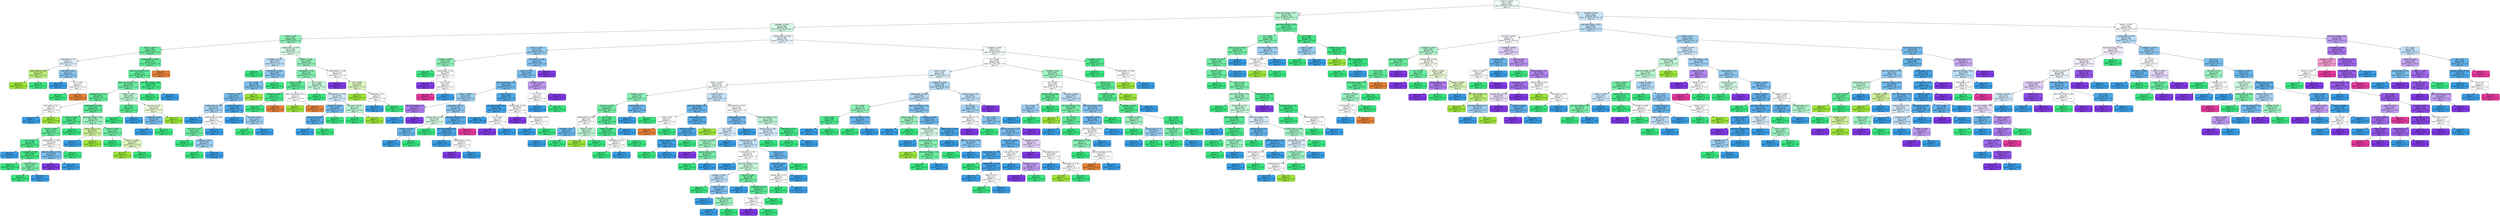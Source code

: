 digraph Tree {
node [shape=box, style="filled, rounded", color="black", fontname="helvetica"] ;
edge [fontname="helvetica"] ;
0 [label="alcohol <= 10.525\ngini = 0.648\nsamples = 1279\nvalue = [8, 46, 551, 492, 167, 15]\nclass = 5", fillcolor="#f0fdf6"] ;
1 [label="total sulfur dioxide <= 81.5\ngini = 0.548\nsamples = 793\nvalue = [6, 30, 462, 262, 31, 2]\nclass = 5", fillcolor="#b4f5d0"] ;
0 -> 1 [labeldistance=2.5, labelangle=45, headlabel="True"] ;
2 [label="sulphates <= 0.575\ngini = 0.586\nsamples = 620\nvalue = [6, 27, 319, 236, 30, 2]\nclass = 5", fillcolor="#d4f9e4"] ;
1 -> 2 ;
3 [label="alcohol <= 9.75\ngini = 0.499\nsamples = 229\nvalue = [4, 19, 153, 50, 3, 0]\nclass = 5", fillcolor="#8df0b6"] ;
2 -> 3 ;
4 [label="alcohol <= 9.075\ngini = 0.383\nsamples = 140\nvalue = [2, 13, 108, 16, 1, 0]\nclass = 5", fillcolor="#6ceca2"] ;
3 -> 4 ;
5 [label="fixed acidity <= 7.8\ngini = 0.7\nsamples = 10\nvalue = [1, 3, 2, 4, 0, 0]\nclass = 6", fillcolor="#e3f1fb"] ;
4 -> 5 ;
6 [label="volatile acidity <= 0.605\ngini = 0.375\nsamples = 4\nvalue = [0, 3, 1, 0, 0, 0]\nclass = 4", fillcolor="#beee7b"] ;
5 -> 6 ;
7 [label="gini = 0.0\nsamples = 3\nvalue = [0, 3, 0, 0, 0, 0]\nclass = 4", fillcolor="#9de539"] ;
6 -> 7 ;
8 [label="gini = 0.0\nsamples = 1\nvalue = [0, 0, 1, 0, 0, 0]\nclass = 5", fillcolor="#39e581"] ;
6 -> 8 ;
9 [label="citric acid <= 0.55\ngini = 0.5\nsamples = 6\nvalue = [1, 0, 1, 4, 0, 0]\nclass = 6", fillcolor="#88c4ef"] ;
5 -> 9 ;
10 [label="gini = 0.0\nsamples = 4\nvalue = [0, 0, 0, 4, 0, 0]\nclass = 6", fillcolor="#399de5"] ;
9 -> 10 ;
11 [label="pH <= 3.155\ngini = 0.5\nsamples = 2\nvalue = [1, 0, 1, 0, 0, 0]\nclass = 3", fillcolor="#ffffff"] ;
9 -> 11 ;
12 [label="gini = 0.0\nsamples = 1\nvalue = [0, 0, 1, 0, 0, 0]\nclass = 5", fillcolor="#39e581"] ;
11 -> 12 ;
13 [label="gini = 0.0\nsamples = 1\nvalue = [1, 0, 0, 0, 0, 0]\nclass = 3", fillcolor="#e58139"] ;
11 -> 13 ;
14 [label="volatile acidity <= 0.972\ngini = 0.321\nsamples = 130\nvalue = [1, 10, 106, 12, 1, 0]\nclass = 5", fillcolor="#61ea9b"] ;
4 -> 14 ;
15 [label="total sulfur dioxide <= 52.0\ngini = 0.31\nsamples = 129\nvalue = [0, 10, 106, 12, 1, 0]\nclass = 5", fillcolor="#60ea9a"] ;
14 -> 15 ;
16 [label="total sulfur dioxide <= 42.5\ngini = 0.388\nsamples = 94\nvalue = [0, 10, 72, 11, 1, 0]\nclass = 5", fillcolor="#6deca2"] ;
15 -> 16 ;
17 [label="volatile acidity <= 0.33\ngini = 0.313\nsamples = 78\nvalue = [0, 6, 64, 7, 1, 0]\nclass = 5", fillcolor="#60ea9a"] ;
16 -> 17 ;
18 [label="fixed acidity <= 8.8\ngini = 0.5\nsamples = 2\nvalue = [0, 1, 0, 1, 0, 0]\nclass = 4", fillcolor="#ffffff"] ;
17 -> 18 ;
19 [label="gini = 0.0\nsamples = 1\nvalue = [0, 0, 0, 1, 0, 0]\nclass = 6", fillcolor="#399de5"] ;
18 -> 19 ;
20 [label="gini = 0.0\nsamples = 1\nvalue = [0, 1, 0, 0, 0, 0]\nclass = 4", fillcolor="#9de539"] ;
18 -> 20 ;
21 [label="volatile acidity <= 0.728\ngini = 0.28\nsamples = 76\nvalue = [0, 5, 64, 6, 1, 0]\nclass = 5", fillcolor="#5be997"] ;
17 -> 21 ;
22 [label="density <= 0.997\ngini = 0.186\nsamples = 59\nvalue = [0, 0, 53, 5, 1, 0]\nclass = 5", fillcolor="#4fe88f"] ;
21 -> 22 ;
23 [label="density <= 0.997\ngini = 0.331\nsamples = 30\nvalue = [0, 0, 24, 5, 1, 0]\nclass = 5", fillcolor="#69eb9f"] ;
22 -> 23 ;
24 [label="pH <= 3.125\ngini = 0.159\nsamples = 23\nvalue = [0, 0, 21, 2, 0, 0]\nclass = 5", fillcolor="#4ce78d"] ;
23 -> 24 ;
25 [label="gini = 0.0\nsamples = 1\nvalue = [0, 0, 0, 1, 0, 0]\nclass = 6", fillcolor="#399de5"] ;
24 -> 25 ;
26 [label="sulphates <= 0.555\ngini = 0.087\nsamples = 22\nvalue = [0, 0, 21, 1, 0, 0]\nclass = 5", fillcolor="#42e687"] ;
24 -> 26 ;
27 [label="gini = 0.0\nsamples = 18\nvalue = [0, 0, 18, 0, 0, 0]\nclass = 5", fillcolor="#39e581"] ;
26 -> 27 ;
28 [label="alcohol <= 9.45\ngini = 0.375\nsamples = 4\nvalue = [0, 0, 3, 1, 0, 0]\nclass = 5", fillcolor="#7beeab"] ;
26 -> 28 ;
29 [label="gini = 0.0\nsamples = 3\nvalue = [0, 0, 3, 0, 0, 0]\nclass = 5", fillcolor="#39e581"] ;
28 -> 29 ;
30 [label="gini = 0.0\nsamples = 1\nvalue = [0, 0, 0, 1, 0, 0]\nclass = 6", fillcolor="#399de5"] ;
28 -> 30 ;
31 [label="volatile acidity <= 0.655\ngini = 0.612\nsamples = 7\nvalue = [0, 0, 3, 3, 1, 0]\nclass = 5", fillcolor="#ffffff"] ;
23 -> 31 ;
32 [label="total sulfur dioxide <= 22.5\ngini = 0.375\nsamples = 4\nvalue = [0, 0, 0, 3, 1, 0]\nclass = 6", fillcolor="#7bbeee"] ;
31 -> 32 ;
33 [label="gini = 0.0\nsamples = 1\nvalue = [0, 0, 0, 0, 1, 0]\nclass = 7", fillcolor="#8139e5"] ;
32 -> 33 ;
34 [label="gini = 0.0\nsamples = 3\nvalue = [0, 0, 0, 3, 0, 0]\nclass = 6", fillcolor="#399de5"] ;
32 -> 34 ;
35 [label="gini = 0.0\nsamples = 3\nvalue = [0, 0, 3, 0, 0, 0]\nclass = 5", fillcolor="#39e581"] ;
31 -> 35 ;
36 [label="gini = 0.0\nsamples = 29\nvalue = [0, 0, 29, 0, 0, 0]\nclass = 5", fillcolor="#39e581"] ;
22 -> 36 ;
37 [label="total sulfur dioxide <= 12.5\ngini = 0.491\nsamples = 17\nvalue = [0, 5, 11, 1, 0, 0]\nclass = 5", fillcolor="#9cf2c0"] ;
21 -> 37 ;
38 [label="residual sugar <= 1.6\ngini = 0.444\nsamples = 3\nvalue = [0, 2, 0, 1, 0, 0]\nclass = 4", fillcolor="#cef29c"] ;
37 -> 38 ;
39 [label="gini = 0.0\nsamples = 1\nvalue = [0, 0, 0, 1, 0, 0]\nclass = 6", fillcolor="#399de5"] ;
38 -> 39 ;
40 [label="gini = 0.0\nsamples = 2\nvalue = [0, 2, 0, 0, 0, 0]\nclass = 4", fillcolor="#9de539"] ;
38 -> 40 ;
41 [label="density <= 0.997\ngini = 0.337\nsamples = 14\nvalue = [0, 3, 11, 0, 0, 0]\nclass = 5", fillcolor="#6feca3"] ;
37 -> 41 ;
42 [label="gini = 0.0\nsamples = 9\nvalue = [0, 0, 9, 0, 0, 0]\nclass = 5", fillcolor="#39e581"] ;
41 -> 42 ;
43 [label="density <= 0.998\ngini = 0.48\nsamples = 5\nvalue = [0, 3, 2, 0, 0, 0]\nclass = 4", fillcolor="#def6bd"] ;
41 -> 43 ;
44 [label="gini = 0.0\nsamples = 3\nvalue = [0, 3, 0, 0, 0, 0]\nclass = 4", fillcolor="#9de539"] ;
43 -> 44 ;
45 [label="gini = 0.0\nsamples = 2\nvalue = [0, 0, 2, 0, 0, 0]\nclass = 5", fillcolor="#39e581"] ;
43 -> 45 ;
46 [label="density <= 0.997\ngini = 0.625\nsamples = 16\nvalue = [0, 4, 8, 4, 0, 0]\nclass = 5", fillcolor="#bdf6d5"] ;
16 -> 46 ;
47 [label="pH <= 3.43\ngini = 0.219\nsamples = 8\nvalue = [0, 0, 7, 1, 0, 0]\nclass = 5", fillcolor="#55e993"] ;
46 -> 47 ;
48 [label="gini = 0.0\nsamples = 7\nvalue = [0, 0, 7, 0, 0, 0]\nclass = 5", fillcolor="#39e581"] ;
47 -> 48 ;
49 [label="gini = 0.0\nsamples = 1\nvalue = [0, 0, 0, 1, 0, 0]\nclass = 6", fillcolor="#399de5"] ;
47 -> 49 ;
50 [label="citric acid <= 0.22\ngini = 0.594\nsamples = 8\nvalue = [0, 4, 1, 3, 0, 0]\nclass = 4", fillcolor="#ebfad7"] ;
46 -> 50 ;
51 [label="sulphates <= 0.555\ngini = 0.375\nsamples = 4\nvalue = [0, 0, 1, 3, 0, 0]\nclass = 6", fillcolor="#7bbeee"] ;
50 -> 51 ;
52 [label="gini = 0.0\nsamples = 3\nvalue = [0, 0, 0, 3, 0, 0]\nclass = 6", fillcolor="#399de5"] ;
51 -> 52 ;
53 [label="gini = 0.0\nsamples = 1\nvalue = [0, 0, 1, 0, 0, 0]\nclass = 5", fillcolor="#39e581"] ;
51 -> 53 ;
54 [label="gini = 0.0\nsamples = 4\nvalue = [0, 4, 0, 0, 0, 0]\nclass = 4", fillcolor="#9de539"] ;
50 -> 54 ;
55 [label="total sulfur dioxide <= 80.0\ngini = 0.056\nsamples = 35\nvalue = [0, 0, 34, 1, 0, 0]\nclass = 5", fillcolor="#3fe685"] ;
15 -> 55 ;
56 [label="gini = 0.0\nsamples = 34\nvalue = [0, 0, 34, 0, 0, 0]\nclass = 5", fillcolor="#39e581"] ;
55 -> 56 ;
57 [label="gini = 0.0\nsamples = 1\nvalue = [0, 0, 0, 1, 0, 0]\nclass = 6", fillcolor="#399de5"] ;
55 -> 57 ;
58 [label="gini = 0.0\nsamples = 1\nvalue = [1, 0, 0, 0, 0, 0]\nclass = 3", fillcolor="#e58139"] ;
14 -> 58 ;
59 [label="volatile acidity <= 0.575\ngini = 0.593\nsamples = 89\nvalue = [2, 6, 45, 34, 2, 0]\nclass = 5", fillcolor="#d7fae6"] ;
3 -> 59 ;
60 [label="sulphates <= 0.475\ngini = 0.501\nsamples = 44\nvalue = [0, 1, 17, 26, 0, 0]\nclass = 6", fillcolor="#bddef6"] ;
59 -> 60 ;
61 [label="gini = 0.0\nsamples = 7\nvalue = [0, 0, 7, 0, 0, 0]\nclass = 5", fillcolor="#39e581"] ;
60 -> 61 ;
62 [label="fixed acidity <= 10.85\ngini = 0.432\nsamples = 37\nvalue = [0, 1, 10, 26, 0, 0]\nclass = 6", fillcolor="#8ac5f0"] ;
60 -> 62 ;
63 [label="pH <= 3.415\ngini = 0.395\nsamples = 35\nvalue = [0, 1, 8, 26, 0, 0]\nclass = 6", fillcolor="#7bbeee"] ;
62 -> 63 ;
64 [label="chlorides <= 0.08\ngini = 0.36\nsamples = 34\nvalue = [0, 0, 8, 26, 0, 0]\nclass = 6", fillcolor="#76bbed"] ;
63 -> 64 ;
65 [label="volatile acidity <= 0.45\ngini = 0.455\nsamples = 20\nvalue = [0, 0, 7, 13, 0, 0]\nclass = 6", fillcolor="#a4d2f3"] ;
64 -> 65 ;
66 [label="gini = 0.0\nsamples = 6\nvalue = [0, 0, 0, 6, 0, 0]\nclass = 6", fillcolor="#399de5"] ;
65 -> 66 ;
67 [label="volatile acidity <= 0.525\ngini = 0.5\nsamples = 14\nvalue = [0, 0, 7, 7, 0, 0]\nclass = 5", fillcolor="#ffffff"] ;
65 -> 67 ;
68 [label="citric acid <= 0.29\ngini = 0.346\nsamples = 9\nvalue = [0, 0, 7, 2, 0, 0]\nclass = 5", fillcolor="#72eca5"] ;
67 -> 68 ;
69 [label="gini = 0.0\nsamples = 6\nvalue = [0, 0, 6, 0, 0, 0]\nclass = 5", fillcolor="#39e581"] ;
68 -> 69 ;
70 [label="sulphates <= 0.545\ngini = 0.444\nsamples = 3\nvalue = [0, 0, 1, 2, 0, 0]\nclass = 6", fillcolor="#9ccef2"] ;
68 -> 70 ;
71 [label="gini = 0.0\nsamples = 1\nvalue = [0, 0, 1, 0, 0, 0]\nclass = 5", fillcolor="#39e581"] ;
70 -> 71 ;
72 [label="gini = 0.0\nsamples = 2\nvalue = [0, 0, 0, 2, 0, 0]\nclass = 6", fillcolor="#399de5"] ;
70 -> 72 ;
73 [label="gini = 0.0\nsamples = 5\nvalue = [0, 0, 0, 5, 0, 0]\nclass = 6", fillcolor="#399de5"] ;
67 -> 73 ;
74 [label="citric acid <= 0.34\ngini = 0.133\nsamples = 14\nvalue = [0, 0, 1, 13, 0, 0]\nclass = 6", fillcolor="#48a5e7"] ;
64 -> 74 ;
75 [label="gini = 0.0\nsamples = 11\nvalue = [0, 0, 0, 11, 0, 0]\nclass = 6", fillcolor="#399de5"] ;
74 -> 75 ;
76 [label="citric acid <= 0.39\ngini = 0.444\nsamples = 3\nvalue = [0, 0, 1, 2, 0, 0]\nclass = 6", fillcolor="#9ccef2"] ;
74 -> 76 ;
77 [label="gini = 0.0\nsamples = 1\nvalue = [0, 0, 1, 0, 0, 0]\nclass = 5", fillcolor="#39e581"] ;
76 -> 77 ;
78 [label="gini = 0.0\nsamples = 2\nvalue = [0, 0, 0, 2, 0, 0]\nclass = 6", fillcolor="#399de5"] ;
76 -> 78 ;
79 [label="gini = 0.0\nsamples = 1\nvalue = [0, 1, 0, 0, 0, 0]\nclass = 4", fillcolor="#9de539"] ;
63 -> 79 ;
80 [label="gini = 0.0\nsamples = 2\nvalue = [0, 0, 2, 0, 0, 0]\nclass = 5", fillcolor="#39e581"] ;
62 -> 80 ;
81 [label="alcohol <= 10.35\ngini = 0.565\nsamples = 45\nvalue = [2, 5, 28, 8, 2, 0]\nclass = 5", fillcolor="#94f1bb"] ;
59 -> 81 ;
82 [label="fixed acidity <= 7.85\ngini = 0.48\nsamples = 39\nvalue = [2, 3, 27, 7, 0, 0]\nclass = 5", fillcolor="#83efb0"] ;
81 -> 82 ;
83 [label="density <= 0.997\ngini = 0.277\nsamples = 19\nvalue = [2, 1, 16, 0, 0, 0]\nclass = 5", fillcolor="#5cea97"] ;
82 -> 83 ;
84 [label="chlorides <= 0.184\ngini = 0.111\nsamples = 17\nvalue = [1, 0, 16, 0, 0, 0]\nclass = 5", fillcolor="#45e789"] ;
83 -> 84 ;
85 [label="gini = 0.0\nsamples = 16\nvalue = [0, 0, 16, 0, 0, 0]\nclass = 5", fillcolor="#39e581"] ;
84 -> 85 ;
86 [label="gini = 0.0\nsamples = 1\nvalue = [1, 0, 0, 0, 0, 0]\nclass = 3", fillcolor="#e58139"] ;
84 -> 86 ;
87 [label="total sulfur dioxide <= 11.5\ngini = 0.5\nsamples = 2\nvalue = [1, 1, 0, 0, 0, 0]\nclass = 3", fillcolor="#ffffff"] ;
83 -> 87 ;
88 [label="gini = 0.0\nsamples = 1\nvalue = [0, 1, 0, 0, 0, 0]\nclass = 4", fillcolor="#9de539"] ;
87 -> 88 ;
89 [label="gini = 0.0\nsamples = 1\nvalue = [1, 0, 0, 0, 0, 0]\nclass = 3", fillcolor="#e58139"] ;
87 -> 89 ;
90 [label="pH <= 3.165\ngini = 0.565\nsamples = 20\nvalue = [0, 2, 11, 7, 0, 0]\nclass = 5", fillcolor="#c2f7d8"] ;
82 -> 90 ;
91 [label="gini = 0.0\nsamples = 6\nvalue = [0, 0, 6, 0, 0, 0]\nclass = 5", fillcolor="#39e581"] ;
90 -> 91 ;
92 [label="volatile acidity <= 0.768\ngini = 0.602\nsamples = 14\nvalue = [0, 2, 5, 7, 0, 0]\nclass = 6", fillcolor="#d3e9f9"] ;
90 -> 92 ;
93 [label="sulphates <= 0.565\ngini = 0.346\nsamples = 9\nvalue = [0, 0, 2, 7, 0, 0]\nclass = 6", fillcolor="#72b9ec"] ;
92 -> 93 ;
94 [label="citric acid <= 0.375\ngini = 0.219\nsamples = 8\nvalue = [0, 0, 1, 7, 0, 0]\nclass = 6", fillcolor="#55abe9"] ;
93 -> 94 ;
95 [label="gini = 0.0\nsamples = 7\nvalue = [0, 0, 0, 7, 0, 0]\nclass = 6", fillcolor="#399de5"] ;
94 -> 95 ;
96 [label="gini = 0.0\nsamples = 1\nvalue = [0, 0, 1, 0, 0, 0]\nclass = 5", fillcolor="#39e581"] ;
94 -> 96 ;
97 [label="gini = 0.0\nsamples = 1\nvalue = [0, 0, 1, 0, 0, 0]\nclass = 5", fillcolor="#39e581"] ;
93 -> 97 ;
98 [label="citric acid <= 0.205\ngini = 0.48\nsamples = 5\nvalue = [0, 2, 3, 0, 0, 0]\nclass = 5", fillcolor="#bdf6d5"] ;
92 -> 98 ;
99 [label="gini = 0.0\nsamples = 3\nvalue = [0, 0, 3, 0, 0, 0]\nclass = 5", fillcolor="#39e581"] ;
98 -> 99 ;
100 [label="gini = 0.0\nsamples = 2\nvalue = [0, 2, 0, 0, 0, 0]\nclass = 4", fillcolor="#9de539"] ;
98 -> 100 ;
101 [label="volatile acidity <= 0.595\ngini = 0.722\nsamples = 6\nvalue = [0, 2, 1, 1, 2, 0]\nclass = 4", fillcolor="#ffffff"] ;
81 -> 101 ;
102 [label="gini = 0.0\nsamples = 2\nvalue = [0, 0, 0, 0, 2, 0]\nclass = 7", fillcolor="#8139e5"] ;
101 -> 102 ;
103 [label="pH <= 3.335\ngini = 0.625\nsamples = 4\nvalue = [0, 2, 1, 1, 0, 0]\nclass = 4", fillcolor="#def6bd"] ;
101 -> 103 ;
104 [label="gini = 0.0\nsamples = 2\nvalue = [0, 2, 0, 0, 0, 0]\nclass = 4", fillcolor="#9de539"] ;
103 -> 104 ;
105 [label="fixed acidity <= 7.4\ngini = 0.5\nsamples = 2\nvalue = [0, 0, 1, 1, 0, 0]\nclass = 5", fillcolor="#ffffff"] ;
103 -> 105 ;
106 [label="gini = 0.0\nsamples = 1\nvalue = [0, 0, 0, 1, 0, 0]\nclass = 6", fillcolor="#399de5"] ;
105 -> 106 ;
107 [label="gini = 0.0\nsamples = 1\nvalue = [0, 0, 1, 0, 0, 0]\nclass = 5", fillcolor="#39e581"] ;
105 -> 107 ;
108 [label="volatile acidity <= 0.365\ngini = 0.588\nsamples = 391\nvalue = [2, 8, 166, 186, 27, 2]\nclass = 6", fillcolor="#edf6fd"] ;
2 -> 108 ;
109 [label="density <= 0.997\ngini = 0.55\nsamples = 69\nvalue = [0, 0, 12, 43, 12, 2]\nclass = 6", fillcolor="#93caf1"] ;
108 -> 109 ;
110 [label="sulphates <= 0.685\ngini = 0.562\nsamples = 8\nvalue = [0, 0, 5, 1, 1, 1]\nclass = 5", fillcolor="#8ef0b7"] ;
109 -> 110 ;
111 [label="gini = 0.0\nsamples = 5\nvalue = [0, 0, 5, 0, 0, 0]\nclass = 5", fillcolor="#39e581"] ;
110 -> 111 ;
112 [label="residual sugar <= 1.55\ngini = 0.667\nsamples = 3\nvalue = [0, 0, 0, 1, 1, 1]\nclass = 6", fillcolor="#ffffff"] ;
110 -> 112 ;
113 [label="gini = 0.0\nsamples = 1\nvalue = [0, 0, 0, 0, 1, 0]\nclass = 7", fillcolor="#8139e5"] ;
112 -> 113 ;
114 [label="pH <= 3.335\ngini = 0.5\nsamples = 2\nvalue = [0, 0, 0, 1, 0, 1]\nclass = 6", fillcolor="#ffffff"] ;
112 -> 114 ;
115 [label="gini = 0.0\nsamples = 1\nvalue = [0, 0, 0, 0, 0, 1]\nclass = 8", fillcolor="#e5399d"] ;
114 -> 115 ;
116 [label="gini = 0.0\nsamples = 1\nvalue = [0, 0, 0, 1, 0, 0]\nclass = 6", fillcolor="#399de5"] ;
114 -> 116 ;
117 [label="fixed acidity <= 14.65\ngini = 0.48\nsamples = 61\nvalue = [0, 0, 7, 42, 11, 1]\nclass = 6", fillcolor="#84c2ef"] ;
109 -> 117 ;
118 [label="alcohol <= 10.45\ngini = 0.456\nsamples = 59\nvalue = [0, 0, 7, 42, 9, 1]\nclass = 6", fillcolor="#7cbeee"] ;
117 -> 118 ;
119 [label="free sulfur dioxide <= 10.5\ngini = 0.398\nsamples = 54\nvalue = [0, 0, 6, 41, 6, 1]\nclass = 6", fillcolor="#6fb8ec"] ;
118 -> 119 ;
120 [label="density <= 0.997\ngini = 0.559\nsamples = 26\nvalue = [0, 0, 5, 16, 4, 1]\nclass = 6", fillcolor="#97ccf1"] ;
119 -> 120 ;
121 [label="free sulfur dioxide <= 4.0\ngini = 0.375\nsamples = 4\nvalue = [0, 0, 0, 1, 3, 0]\nclass = 7", fillcolor="#ab7bee"] ;
120 -> 121 ;
122 [label="gini = 0.0\nsamples = 1\nvalue = [0, 0, 0, 1, 0, 0]\nclass = 6", fillcolor="#399de5"] ;
121 -> 122 ;
123 [label="gini = 0.0\nsamples = 3\nvalue = [0, 0, 0, 0, 3, 0]\nclass = 7", fillcolor="#8139e5"] ;
121 -> 123 ;
124 [label="fixed acidity <= 10.65\ngini = 0.479\nsamples = 22\nvalue = [0, 0, 5, 15, 1, 1]\nclass = 6", fillcolor="#8bc5f0"] ;
120 -> 124 ;
125 [label="residual sugar <= 2.15\ngini = 0.494\nsamples = 9\nvalue = [0, 0, 5, 4, 0, 0]\nclass = 5", fillcolor="#d7fae6"] ;
124 -> 125 ;
126 [label="chlorides <= 0.084\ngini = 0.32\nsamples = 5\nvalue = [0, 0, 1, 4, 0, 0]\nclass = 6", fillcolor="#6ab6ec"] ;
125 -> 126 ;
127 [label="gini = 0.0\nsamples = 4\nvalue = [0, 0, 0, 4, 0, 0]\nclass = 6", fillcolor="#399de5"] ;
126 -> 127 ;
128 [label="gini = 0.0\nsamples = 1\nvalue = [0, 0, 1, 0, 0, 0]\nclass = 5", fillcolor="#39e581"] ;
126 -> 128 ;
129 [label="gini = 0.0\nsamples = 4\nvalue = [0, 0, 4, 0, 0, 0]\nclass = 5", fillcolor="#39e581"] ;
125 -> 129 ;
130 [label="total sulfur dioxide <= 26.0\ngini = 0.272\nsamples = 13\nvalue = [0, 0, 0, 11, 1, 1]\nclass = 6", fillcolor="#5aade9"] ;
124 -> 130 ;
131 [label="free sulfur dioxide <= 8.5\ngini = 0.153\nsamples = 12\nvalue = [0, 0, 0, 11, 1, 0]\nclass = 6", fillcolor="#4ba6e7"] ;
130 -> 131 ;
132 [label="gini = 0.0\nsamples = 10\nvalue = [0, 0, 0, 10, 0, 0]\nclass = 6", fillcolor="#399de5"] ;
131 -> 132 ;
133 [label="volatile acidity <= 0.31\ngini = 0.5\nsamples = 2\nvalue = [0, 0, 0, 1, 1, 0]\nclass = 6", fillcolor="#ffffff"] ;
131 -> 133 ;
134 [label="gini = 0.0\nsamples = 1\nvalue = [0, 0, 0, 0, 1, 0]\nclass = 7", fillcolor="#8139e5"] ;
133 -> 134 ;
135 [label="gini = 0.0\nsamples = 1\nvalue = [0, 0, 0, 1, 0, 0]\nclass = 6", fillcolor="#399de5"] ;
133 -> 135 ;
136 [label="gini = 0.0\nsamples = 1\nvalue = [0, 0, 0, 0, 0, 1]\nclass = 8", fillcolor="#e5399d"] ;
130 -> 136 ;
137 [label="density <= 1.0\ngini = 0.196\nsamples = 28\nvalue = [0, 0, 1, 25, 2, 0]\nclass = 6", fillcolor="#50a8e8"] ;
119 -> 137 ;
138 [label="free sulfur dioxide <= 39.0\ngini = 0.077\nsamples = 25\nvalue = [0, 0, 0, 24, 1, 0]\nclass = 6", fillcolor="#41a1e6"] ;
137 -> 138 ;
139 [label="gini = 0.0\nsamples = 23\nvalue = [0, 0, 0, 23, 0, 0]\nclass = 6", fillcolor="#399de5"] ;
138 -> 139 ;
140 [label="pH <= 3.455\ngini = 0.5\nsamples = 2\nvalue = [0, 0, 0, 1, 1, 0]\nclass = 6", fillcolor="#ffffff"] ;
138 -> 140 ;
141 [label="gini = 0.0\nsamples = 1\nvalue = [0, 0, 0, 0, 1, 0]\nclass = 7", fillcolor="#8139e5"] ;
140 -> 141 ;
142 [label="gini = 0.0\nsamples = 1\nvalue = [0, 0, 0, 1, 0, 0]\nclass = 6", fillcolor="#399de5"] ;
140 -> 142 ;
143 [label="residual sugar <= 2.55\ngini = 0.667\nsamples = 3\nvalue = [0, 0, 1, 1, 1, 0]\nclass = 5", fillcolor="#ffffff"] ;
137 -> 143 ;
144 [label="gini = 0.0\nsamples = 1\nvalue = [0, 0, 0, 0, 1, 0]\nclass = 7", fillcolor="#8139e5"] ;
143 -> 144 ;
145 [label="total sulfur dioxide <= 64.0\ngini = 0.5\nsamples = 2\nvalue = [0, 0, 1, 1, 0, 0]\nclass = 5", fillcolor="#ffffff"] ;
143 -> 145 ;
146 [label="gini = 0.0\nsamples = 1\nvalue = [0, 0, 0, 1, 0, 0]\nclass = 6", fillcolor="#399de5"] ;
145 -> 146 ;
147 [label="gini = 0.0\nsamples = 1\nvalue = [0, 0, 1, 0, 0, 0]\nclass = 5", fillcolor="#39e581"] ;
145 -> 147 ;
148 [label="sulphates <= 0.725\ngini = 0.56\nsamples = 5\nvalue = [0, 0, 1, 1, 3, 0]\nclass = 7", fillcolor="#c09cf2"] ;
118 -> 148 ;
149 [label="pH <= 3.25\ngini = 0.5\nsamples = 2\nvalue = [0, 0, 1, 1, 0, 0]\nclass = 5", fillcolor="#ffffff"] ;
148 -> 149 ;
150 [label="gini = 0.0\nsamples = 1\nvalue = [0, 0, 0, 1, 0, 0]\nclass = 6", fillcolor="#399de5"] ;
149 -> 150 ;
151 [label="gini = 0.0\nsamples = 1\nvalue = [0, 0, 1, 0, 0, 0]\nclass = 5", fillcolor="#39e581"] ;
149 -> 151 ;
152 [label="gini = 0.0\nsamples = 3\nvalue = [0, 0, 0, 0, 3, 0]\nclass = 7", fillcolor="#8139e5"] ;
148 -> 152 ;
153 [label="gini = 0.0\nsamples = 2\nvalue = [0, 0, 0, 0, 2, 0]\nclass = 7", fillcolor="#8139e5"] ;
117 -> 153 ;
154 [label="sulphates <= 1.085\ngini = 0.571\nsamples = 322\nvalue = [2, 8, 154, 143, 15, 0]\nclass = 5", fillcolor="#f3fdf7"] ;
108 -> 154 ;
155 [label="pH <= 3.435\ngini = 0.572\nsamples = 306\nvalue = [2, 7, 140, 142, 15, 0]\nclass = 6", fillcolor="#fdfeff"] ;
154 -> 155 ;
156 [label="alcohol <= 9.85\ngini = 0.576\nsamples = 231\nvalue = [1, 5, 92, 118, 15, 0]\nclass = 6", fillcolor="#daedfa"] ;
155 -> 156 ;
157 [label="density <= 0.997\ngini = 0.544\nsamples = 132\nvalue = [1, 3, 64, 62, 2, 0]\nclass = 5", fillcolor="#f9fefb"] ;
156 -> 157 ;
158 [label="chlorides <= 0.11\ngini = 0.452\nsamples = 42\nvalue = [0, 2, 29, 11, 0, 0]\nclass = 5", fillcolor="#8cf0b6"] ;
157 -> 158 ;
159 [label="citric acid <= 0.055\ngini = 0.389\nsamples = 37\nvalue = [0, 2, 28, 7, 0, 0]\nclass = 5", fillcolor="#74eda7"] ;
158 -> 159 ;
160 [label="volatile acidity <= 0.653\ngini = 0.64\nsamples = 10\nvalue = [0, 2, 4, 4, 0, 0]\nclass = 5", fillcolor="#ffffff"] ;
159 -> 160 ;
161 [label="sulphates <= 0.71\ngini = 0.32\nsamples = 5\nvalue = [0, 0, 1, 4, 0, 0]\nclass = 6", fillcolor="#6ab6ec"] ;
160 -> 161 ;
162 [label="gini = 0.0\nsamples = 4\nvalue = [0, 0, 0, 4, 0, 0]\nclass = 6", fillcolor="#399de5"] ;
161 -> 162 ;
163 [label="gini = 0.0\nsamples = 1\nvalue = [0, 0, 1, 0, 0, 0]\nclass = 5", fillcolor="#39e581"] ;
161 -> 163 ;
164 [label="alcohol <= 9.45\ngini = 0.48\nsamples = 5\nvalue = [0, 2, 3, 0, 0, 0]\nclass = 5", fillcolor="#bdf6d5"] ;
160 -> 164 ;
165 [label="gini = 0.0\nsamples = 2\nvalue = [0, 2, 0, 0, 0, 0]\nclass = 4", fillcolor="#9de539"] ;
164 -> 165 ;
166 [label="gini = 0.0\nsamples = 3\nvalue = [0, 0, 3, 0, 0, 0]\nclass = 5", fillcolor="#39e581"] ;
164 -> 166 ;
167 [label="pH <= 3.415\ngini = 0.198\nsamples = 27\nvalue = [0, 0, 24, 3, 0, 0]\nclass = 5", fillcolor="#52e891"] ;
159 -> 167 ;
168 [label="density <= 0.996\ngini = 0.142\nsamples = 26\nvalue = [0, 0, 24, 2, 0, 0]\nclass = 5", fillcolor="#49e78c"] ;
167 -> 168 ;
169 [label="fixed acidity <= 6.75\ngini = 0.5\nsamples = 4\nvalue = [0, 0, 2, 2, 0, 0]\nclass = 5", fillcolor="#ffffff"] ;
168 -> 169 ;
170 [label="gini = 0.0\nsamples = 2\nvalue = [0, 0, 2, 0, 0, 0]\nclass = 5", fillcolor="#39e581"] ;
169 -> 170 ;
171 [label="gini = 0.0\nsamples = 2\nvalue = [0, 0, 0, 2, 0, 0]\nclass = 6", fillcolor="#399de5"] ;
169 -> 171 ;
172 [label="gini = 0.0\nsamples = 22\nvalue = [0, 0, 22, 0, 0, 0]\nclass = 5", fillcolor="#39e581"] ;
168 -> 172 ;
173 [label="gini = 0.0\nsamples = 1\nvalue = [0, 0, 0, 1, 0, 0]\nclass = 6", fillcolor="#399de5"] ;
167 -> 173 ;
174 [label="residual sugar <= 2.0\ngini = 0.32\nsamples = 5\nvalue = [0, 0, 1, 4, 0, 0]\nclass = 6", fillcolor="#6ab6ec"] ;
158 -> 174 ;
175 [label="gini = 0.0\nsamples = 4\nvalue = [0, 0, 0, 4, 0, 0]\nclass = 6", fillcolor="#399de5"] ;
174 -> 175 ;
176 [label="gini = 0.0\nsamples = 1\nvalue = [0, 0, 1, 0, 0, 0]\nclass = 5", fillcolor="#39e581"] ;
174 -> 176 ;
177 [label="alcohol <= 9.25\ngini = 0.527\nsamples = 90\nvalue = [1, 1, 35, 51, 2, 0]\nclass = 6", fillcolor="#c5e2f7"] ;
157 -> 177 ;
178 [label="total sulfur dioxide <= 17.0\ngini = 0.354\nsamples = 24\nvalue = [1, 1, 3, 19, 0, 0]\nclass = 6", fillcolor="#68b4eb"] ;
177 -> 178 ;
179 [label="alcohol <= 8.8\ngini = 0.5\nsamples = 2\nvalue = [1, 0, 1, 0, 0, 0]\nclass = 3", fillcolor="#ffffff"] ;
178 -> 179 ;
180 [label="gini = 0.0\nsamples = 1\nvalue = [1, 0, 0, 0, 0, 0]\nclass = 3", fillcolor="#e58139"] ;
179 -> 180 ;
181 [label="gini = 0.0\nsamples = 1\nvalue = [0, 0, 1, 0, 0, 0]\nclass = 5", fillcolor="#39e581"] ;
179 -> 181 ;
182 [label="volatile acidity <= 0.657\ngini = 0.244\nsamples = 22\nvalue = [0, 1, 2, 19, 0, 0]\nclass = 6", fillcolor="#57ace9"] ;
178 -> 182 ;
183 [label="citric acid <= 0.555\ngini = 0.172\nsamples = 21\nvalue = [0, 0, 2, 19, 0, 0]\nclass = 6", fillcolor="#4ea7e8"] ;
182 -> 183 ;
184 [label="residual sugar <= 1.7\ngini = 0.095\nsamples = 20\nvalue = [0, 0, 1, 19, 0, 0]\nclass = 6", fillcolor="#43a2e6"] ;
183 -> 184 ;
185 [label="gini = 0.0\nsamples = 1\nvalue = [0, 0, 1, 0, 0, 0]\nclass = 5", fillcolor="#39e581"] ;
184 -> 185 ;
186 [label="gini = 0.0\nsamples = 19\nvalue = [0, 0, 0, 19, 0, 0]\nclass = 6", fillcolor="#399de5"] ;
184 -> 186 ;
187 [label="gini = 0.0\nsamples = 1\nvalue = [0, 0, 1, 0, 0, 0]\nclass = 5", fillcolor="#39e581"] ;
183 -> 187 ;
188 [label="gini = 0.0\nsamples = 1\nvalue = [0, 1, 0, 0, 0, 0]\nclass = 4", fillcolor="#9de539"] ;
182 -> 188 ;
189 [label="volatile acidity <= 0.415\ngini = 0.529\nsamples = 66\nvalue = [0, 0, 32, 32, 2, 0]\nclass = 5", fillcolor="#ffffff"] ;
177 -> 189 ;
190 [label="volatile acidity <= 0.385\ngini = 0.381\nsamples = 17\nvalue = [0, 0, 3, 13, 1, 0]\nclass = 6", fillcolor="#72b9ec"] ;
189 -> 190 ;
191 [label="pH <= 3.32\ngini = 0.594\nsamples = 8\nvalue = [0, 0, 3, 4, 1, 0]\nclass = 6", fillcolor="#d7ebfa"] ;
190 -> 191 ;
192 [label="citric acid <= 0.335\ngini = 0.56\nsamples = 5\nvalue = [0, 0, 3, 1, 1, 0]\nclass = 5", fillcolor="#9cf2c0"] ;
191 -> 192 ;
193 [label="gini = 0.0\nsamples = 1\nvalue = [0, 0, 0, 0, 1, 0]\nclass = 7", fillcolor="#8139e5"] ;
192 -> 193 ;
194 [label="residual sugar <= 2.55\ngini = 0.375\nsamples = 4\nvalue = [0, 0, 3, 1, 0, 0]\nclass = 5", fillcolor="#7beeab"] ;
192 -> 194 ;
195 [label="gini = 0.0\nsamples = 3\nvalue = [0, 0, 3, 0, 0, 0]\nclass = 5", fillcolor="#39e581"] ;
194 -> 195 ;
196 [label="gini = 0.0\nsamples = 1\nvalue = [0, 0, 0, 1, 0, 0]\nclass = 6", fillcolor="#399de5"] ;
194 -> 196 ;
197 [label="gini = 0.0\nsamples = 3\nvalue = [0, 0, 0, 3, 0, 0]\nclass = 6", fillcolor="#399de5"] ;
191 -> 197 ;
198 [label="gini = 0.0\nsamples = 9\nvalue = [0, 0, 0, 9, 0, 0]\nclass = 6", fillcolor="#399de5"] ;
190 -> 198 ;
199 [label="free sulfur dioxide <= 14.5\ngini = 0.499\nsamples = 49\nvalue = [0, 0, 29, 19, 1, 0]\nclass = 5", fillcolor="#bdf6d5"] ;
189 -> 199 ;
200 [label="residual sugar <= 2.85\ngini = 0.522\nsamples = 33\nvalue = [0, 0, 14, 18, 1, 0]\nclass = 6", fillcolor="#d5eafa"] ;
199 -> 200 ;
201 [label="residual sugar <= 2.35\ngini = 0.512\nsamples = 31\nvalue = [0, 0, 12, 18, 1, 0]\nclass = 6", fillcolor="#c0e0f7"] ;
200 -> 201 ;
202 [label="fixed acidity <= 7.35\ngini = 0.544\nsamples = 21\nvalue = [0, 0, 10, 10, 1, 0]\nclass = 5", fillcolor="#ffffff"] ;
201 -> 202 ;
203 [label="gini = 0.0\nsamples = 3\nvalue = [0, 0, 0, 3, 0, 0]\nclass = 6", fillcolor="#399de5"] ;
202 -> 203 ;
204 [label="total sulfur dioxide <= 27.5\ngini = 0.537\nsamples = 18\nvalue = [0, 0, 10, 7, 1, 0]\nclass = 5", fillcolor="#c9f8dd"] ;
202 -> 204 ;
205 [label="chlorides <= 0.081\ngini = 0.48\nsamples = 10\nvalue = [0, 0, 4, 6, 0, 0]\nclass = 6", fillcolor="#bddef6"] ;
204 -> 205 ;
206 [label="gini = 0.0\nsamples = 2\nvalue = [0, 0, 2, 0, 0, 0]\nclass = 5", fillcolor="#39e581"] ;
205 -> 206 ;
207 [label="alcohol <= 9.525\ngini = 0.375\nsamples = 8\nvalue = [0, 0, 2, 6, 0, 0]\nclass = 6", fillcolor="#7bbeee"] ;
205 -> 207 ;
208 [label="gini = 0.0\nsamples = 5\nvalue = [0, 0, 0, 5, 0, 0]\nclass = 6", fillcolor="#399de5"] ;
207 -> 208 ;
209 [label="fixed acidity <= 8.65\ngini = 0.444\nsamples = 3\nvalue = [0, 0, 2, 1, 0, 0]\nclass = 5", fillcolor="#9cf2c0"] ;
207 -> 209 ;
210 [label="gini = 0.0\nsamples = 1\nvalue = [0, 0, 0, 1, 0, 0]\nclass = 6", fillcolor="#399de5"] ;
209 -> 210 ;
211 [label="gini = 0.0\nsamples = 2\nvalue = [0, 0, 2, 0, 0, 0]\nclass = 5", fillcolor="#39e581"] ;
209 -> 211 ;
212 [label="density <= 0.997\ngini = 0.406\nsamples = 8\nvalue = [0, 0, 6, 1, 1, 0]\nclass = 5", fillcolor="#72eca5"] ;
204 -> 212 ;
213 [label="gini = 0.0\nsamples = 1\nvalue = [0, 0, 0, 1, 0, 0]\nclass = 6", fillcolor="#399de5"] ;
212 -> 213 ;
214 [label="fixed acidity <= 7.65\ngini = 0.245\nsamples = 7\nvalue = [0, 0, 6, 0, 1, 0]\nclass = 5", fillcolor="#5ae996"] ;
212 -> 214 ;
215 [label="alcohol <= 9.55\ngini = 0.5\nsamples = 2\nvalue = [0, 0, 1, 0, 1, 0]\nclass = 5", fillcolor="#ffffff"] ;
214 -> 215 ;
216 [label="gini = 0.0\nsamples = 1\nvalue = [0, 0, 0, 0, 1, 0]\nclass = 7", fillcolor="#8139e5"] ;
215 -> 216 ;
217 [label="gini = 0.0\nsamples = 1\nvalue = [0, 0, 1, 0, 0, 0]\nclass = 5", fillcolor="#39e581"] ;
215 -> 217 ;
218 [label="gini = 0.0\nsamples = 5\nvalue = [0, 0, 5, 0, 0, 0]\nclass = 5", fillcolor="#39e581"] ;
214 -> 218 ;
219 [label="density <= 1.0\ngini = 0.32\nsamples = 10\nvalue = [0, 0, 2, 8, 0, 0]\nclass = 6", fillcolor="#6ab6ec"] ;
201 -> 219 ;
220 [label="citric acid <= 0.04\ngini = 0.198\nsamples = 9\nvalue = [0, 0, 1, 8, 0, 0]\nclass = 6", fillcolor="#52a9e8"] ;
219 -> 220 ;
221 [label="residual sugar <= 2.5\ngini = 0.5\nsamples = 2\nvalue = [0, 0, 1, 1, 0, 0]\nclass = 5", fillcolor="#ffffff"] ;
220 -> 221 ;
222 [label="gini = 0.0\nsamples = 1\nvalue = [0, 0, 1, 0, 0, 0]\nclass = 5", fillcolor="#39e581"] ;
221 -> 222 ;
223 [label="gini = 0.0\nsamples = 1\nvalue = [0, 0, 0, 1, 0, 0]\nclass = 6", fillcolor="#399de5"] ;
221 -> 223 ;
224 [label="gini = 0.0\nsamples = 7\nvalue = [0, 0, 0, 7, 0, 0]\nclass = 6", fillcolor="#399de5"] ;
220 -> 224 ;
225 [label="gini = 0.0\nsamples = 1\nvalue = [0, 0, 1, 0, 0, 0]\nclass = 5", fillcolor="#39e581"] ;
219 -> 225 ;
226 [label="gini = 0.0\nsamples = 2\nvalue = [0, 0, 2, 0, 0, 0]\nclass = 5", fillcolor="#39e581"] ;
200 -> 226 ;
227 [label="fixed acidity <= 10.1\ngini = 0.117\nsamples = 16\nvalue = [0, 0, 15, 1, 0, 0]\nclass = 5", fillcolor="#46e789"] ;
199 -> 227 ;
228 [label="gini = 0.0\nsamples = 15\nvalue = [0, 0, 15, 0, 0, 0]\nclass = 5", fillcolor="#39e581"] ;
227 -> 228 ;
229 [label="gini = 0.0\nsamples = 1\nvalue = [0, 0, 0, 1, 0, 0]\nclass = 6", fillcolor="#399de5"] ;
227 -> 229 ;
230 [label="sulphates <= 0.645\ngini = 0.582\nsamples = 99\nvalue = [0, 2, 28, 56, 13, 0]\nclass = 6", fillcolor="#b1d8f5"] ;
156 -> 230 ;
231 [label="volatile acidity <= 0.485\ngini = 0.494\nsamples = 55\nvalue = [0, 1, 21, 33, 0, 0]\nclass = 6", fillcolor="#b9dcf6"] ;
230 -> 231 ;
232 [label="pH <= 3.365\ngini = 0.43\nsamples = 16\nvalue = [0, 0, 11, 5, 0, 0]\nclass = 5", fillcolor="#93f1ba"] ;
231 -> 232 ;
233 [label="pH <= 3.085\ngini = 0.165\nsamples = 11\nvalue = [0, 0, 10, 1, 0, 0]\nclass = 5", fillcolor="#4de88e"] ;
232 -> 233 ;
234 [label="gini = 0.0\nsamples = 1\nvalue = [0, 0, 0, 1, 0, 0]\nclass = 6", fillcolor="#399de5"] ;
233 -> 234 ;
235 [label="gini = 0.0\nsamples = 10\nvalue = [0, 0, 10, 0, 0, 0]\nclass = 5", fillcolor="#39e581"] ;
233 -> 235 ;
236 [label="free sulfur dioxide <= 22.0\ngini = 0.32\nsamples = 5\nvalue = [0, 0, 1, 4, 0, 0]\nclass = 6", fillcolor="#6ab6ec"] ;
232 -> 236 ;
237 [label="gini = 0.0\nsamples = 1\nvalue = [0, 0, 1, 0, 0, 0]\nclass = 5", fillcolor="#39e581"] ;
236 -> 237 ;
238 [label="gini = 0.0\nsamples = 4\nvalue = [0, 0, 0, 4, 0, 0]\nclass = 6", fillcolor="#399de5"] ;
236 -> 238 ;
239 [label="free sulfur dioxide <= 5.25\ngini = 0.418\nsamples = 39\nvalue = [0, 1, 10, 28, 0, 0]\nclass = 6", fillcolor="#84c2ef"] ;
231 -> 239 ;
240 [label="residual sugar <= 2.0\ngini = 0.444\nsamples = 6\nvalue = [0, 0, 4, 2, 0, 0]\nclass = 5", fillcolor="#9cf2c0"] ;
239 -> 240 ;
241 [label="gini = 0.0\nsamples = 2\nvalue = [0, 0, 0, 2, 0, 0]\nclass = 6", fillcolor="#399de5"] ;
240 -> 241 ;
242 [label="gini = 0.0\nsamples = 4\nvalue = [0, 0, 4, 0, 0, 0]\nclass = 5", fillcolor="#39e581"] ;
240 -> 242 ;
243 [label="chlorides <= 0.076\ngini = 0.345\nsamples = 33\nvalue = [0, 1, 6, 26, 0, 0]\nclass = 6", fillcolor="#6cb6ec"] ;
239 -> 243 ;
244 [label="volatile acidity <= 0.54\ngini = 0.594\nsamples = 8\nvalue = [0, 1, 4, 3, 0, 0]\nclass = 5", fillcolor="#d7fae6"] ;
243 -> 244 ;
245 [label="gini = 0.0\nsamples = 2\nvalue = [0, 0, 0, 2, 0, 0]\nclass = 6", fillcolor="#399de5"] ;
244 -> 245 ;
246 [label="free sulfur dioxide <= 7.5\ngini = 0.5\nsamples = 6\nvalue = [0, 1, 4, 1, 0, 0]\nclass = 5", fillcolor="#88efb3"] ;
244 -> 246 ;
247 [label="gini = 0.0\nsamples = 1\nvalue = [0, 1, 0, 0, 0, 0]\nclass = 4", fillcolor="#9de539"] ;
246 -> 247 ;
248 [label="free sulfur dioxide <= 30.5\ngini = 0.32\nsamples = 5\nvalue = [0, 0, 4, 1, 0, 0]\nclass = 5", fillcolor="#6aeca0"] ;
246 -> 248 ;
249 [label="gini = 0.0\nsamples = 4\nvalue = [0, 0, 4, 0, 0, 0]\nclass = 5", fillcolor="#39e581"] ;
248 -> 249 ;
250 [label="gini = 0.0\nsamples = 1\nvalue = [0, 0, 0, 1, 0, 0]\nclass = 6", fillcolor="#399de5"] ;
248 -> 250 ;
251 [label="volatile acidity <= 0.66\ngini = 0.147\nsamples = 25\nvalue = [0, 0, 2, 23, 0, 0]\nclass = 6", fillcolor="#4aa6e7"] ;
243 -> 251 ;
252 [label="gini = 0.0\nsamples = 18\nvalue = [0, 0, 0, 18, 0, 0]\nclass = 6", fillcolor="#399de5"] ;
251 -> 252 ;
253 [label="total sulfur dioxide <= 30.5\ngini = 0.408\nsamples = 7\nvalue = [0, 0, 2, 5, 0, 0]\nclass = 6", fillcolor="#88c4ef"] ;
251 -> 253 ;
254 [label="gini = 0.0\nsamples = 2\nvalue = [0, 0, 2, 0, 0, 0]\nclass = 5", fillcolor="#39e581"] ;
253 -> 254 ;
255 [label="gini = 0.0\nsamples = 5\nvalue = [0, 0, 0, 5, 0, 0]\nclass = 6", fillcolor="#399de5"] ;
253 -> 255 ;
256 [label="residual sugar <= 4.8\ngini = 0.614\nsamples = 44\nvalue = [0, 1, 7, 23, 13, 0]\nclass = 6", fillcolor="#bfdff7"] ;
230 -> 256 ;
257 [label="pH <= 3.045\ngini = 0.588\nsamples = 40\nvalue = [0, 1, 7, 23, 9, 0]\nclass = 6", fillcolor="#a6d3f3"] ;
256 -> 257 ;
258 [label="residual sugar <= 1.75\ngini = 0.5\nsamples = 6\nvalue = [0, 0, 3, 0, 3, 0]\nclass = 5", fillcolor="#ffffff"] ;
257 -> 258 ;
259 [label="gini = 0.0\nsamples = 3\nvalue = [0, 0, 0, 0, 3, 0]\nclass = 7", fillcolor="#8139e5"] ;
258 -> 259 ;
260 [label="gini = 0.0\nsamples = 3\nvalue = [0, 0, 3, 0, 0, 0]\nclass = 5", fillcolor="#39e581"] ;
258 -> 260 ;
261 [label="pH <= 3.405\ngini = 0.497\nsamples = 34\nvalue = [0, 1, 4, 23, 6, 0]\nclass = 6", fillcolor="#87c4ef"] ;
257 -> 261 ;
262 [label="free sulfur dioxide <= 30.0\ngini = 0.451\nsamples = 32\nvalue = [0, 1, 4, 23, 4, 0]\nclass = 6", fillcolor="#79bced"] ;
261 -> 262 ;
263 [label="chlorides <= 0.094\ngini = 0.318\nsamples = 27\nvalue = [0, 0, 3, 22, 2, 0]\nclass = 6", fillcolor="#62b1ea"] ;
262 -> 263 ;
264 [label="volatile acidity <= 0.375\ngini = 0.165\nsamples = 22\nvalue = [0, 0, 2, 20, 0, 0]\nclass = 6", fillcolor="#4da7e8"] ;
263 -> 264 ;
265 [label="gini = 0.0\nsamples = 1\nvalue = [0, 0, 1, 0, 0, 0]\nclass = 5", fillcolor="#39e581"] ;
264 -> 265 ;
266 [label="volatile acidity <= 0.745\ngini = 0.091\nsamples = 21\nvalue = [0, 0, 1, 20, 0, 0]\nclass = 6", fillcolor="#43a2e6"] ;
264 -> 266 ;
267 [label="gini = 0.0\nsamples = 19\nvalue = [0, 0, 0, 19, 0, 0]\nclass = 6", fillcolor="#399de5"] ;
266 -> 267 ;
268 [label="alcohol <= 10.2\ngini = 0.5\nsamples = 2\nvalue = [0, 0, 1, 1, 0, 0]\nclass = 5", fillcolor="#ffffff"] ;
266 -> 268 ;
269 [label="gini = 0.0\nsamples = 1\nvalue = [0, 0, 1, 0, 0, 0]\nclass = 5", fillcolor="#39e581"] ;
268 -> 269 ;
270 [label="gini = 0.0\nsamples = 1\nvalue = [0, 0, 0, 1, 0, 0]\nclass = 6", fillcolor="#399de5"] ;
268 -> 270 ;
271 [label="citric acid <= 0.265\ngini = 0.64\nsamples = 5\nvalue = [0, 0, 1, 2, 2, 0]\nclass = 6", fillcolor="#ffffff"] ;
263 -> 271 ;
272 [label="gini = 0.0\nsamples = 2\nvalue = [0, 0, 0, 2, 0, 0]\nclass = 6", fillcolor="#399de5"] ;
271 -> 272 ;
273 [label="chlorides <= 0.115\ngini = 0.444\nsamples = 3\nvalue = [0, 0, 1, 0, 2, 0]\nclass = 7", fillcolor="#c09cf2"] ;
271 -> 273 ;
274 [label="gini = 0.0\nsamples = 2\nvalue = [0, 0, 0, 0, 2, 0]\nclass = 7", fillcolor="#8139e5"] ;
273 -> 274 ;
275 [label="gini = 0.0\nsamples = 1\nvalue = [0, 0, 1, 0, 0, 0]\nclass = 5", fillcolor="#39e581"] ;
273 -> 275 ;
276 [label="sulphates <= 0.69\ngini = 0.72\nsamples = 5\nvalue = [0, 1, 1, 1, 2, 0]\nclass = 7", fillcolor="#e0cef8"] ;
262 -> 276 ;
277 [label="gini = 0.0\nsamples = 2\nvalue = [0, 0, 0, 0, 2, 0]\nclass = 7", fillcolor="#8139e5"] ;
276 -> 277 ;
278 [label="fixed acidity <= 10.9\ngini = 0.667\nsamples = 3\nvalue = [0, 1, 1, 1, 0, 0]\nclass = 4", fillcolor="#ffffff"] ;
276 -> 278 ;
279 [label="gini = 0.0\nsamples = 1\nvalue = [0, 0, 0, 1, 0, 0]\nclass = 6", fillcolor="#399de5"] ;
278 -> 279 ;
280 [label="fixed acidity <= 12.05\ngini = 0.5\nsamples = 2\nvalue = [0, 1, 1, 0, 0, 0]\nclass = 4", fillcolor="#ffffff"] ;
278 -> 280 ;
281 [label="gini = 0.0\nsamples = 1\nvalue = [0, 1, 0, 0, 0, 0]\nclass = 4", fillcolor="#9de539"] ;
280 -> 281 ;
282 [label="gini = 0.0\nsamples = 1\nvalue = [0, 0, 1, 0, 0, 0]\nclass = 5", fillcolor="#39e581"] ;
280 -> 282 ;
283 [label="gini = 0.0\nsamples = 2\nvalue = [0, 0, 0, 0, 2, 0]\nclass = 7", fillcolor="#8139e5"] ;
261 -> 283 ;
284 [label="gini = 0.0\nsamples = 4\nvalue = [0, 0, 0, 0, 4, 0]\nclass = 7", fillcolor="#8139e5"] ;
256 -> 284 ;
285 [label="chlorides <= 0.08\ngini = 0.487\nsamples = 75\nvalue = [1, 2, 48, 24, 0, 0]\nclass = 5", fillcolor="#a2f3c4"] ;
155 -> 285 ;
286 [label="pH <= 3.465\ngini = 0.545\nsamples = 42\nvalue = [1, 1, 20, 20, 0, 0]\nclass = 5", fillcolor="#ffffff"] ;
285 -> 286 ;
287 [label="volatile acidity <= 0.555\ngini = 0.298\nsamples = 11\nvalue = [0, 0, 9, 2, 0, 0]\nclass = 5", fillcolor="#65eb9d"] ;
286 -> 287 ;
288 [label="pH <= 3.455\ngini = 0.444\nsamples = 3\nvalue = [0, 0, 1, 2, 0, 0]\nclass = 6", fillcolor="#9ccef2"] ;
287 -> 288 ;
289 [label="gini = 0.0\nsamples = 2\nvalue = [0, 0, 0, 2, 0, 0]\nclass = 6", fillcolor="#399de5"] ;
288 -> 289 ;
290 [label="gini = 0.0\nsamples = 1\nvalue = [0, 0, 1, 0, 0, 0]\nclass = 5", fillcolor="#39e581"] ;
288 -> 290 ;
291 [label="gini = 0.0\nsamples = 8\nvalue = [0, 0, 8, 0, 0, 0]\nclass = 5", fillcolor="#39e581"] ;
287 -> 291 ;
292 [label="citric acid <= 0.015\ngini = 0.535\nsamples = 31\nvalue = [1, 1, 11, 18, 0, 0]\nclass = 6", fillcolor="#baddf6"] ;
286 -> 292 ;
293 [label="free sulfur dioxide <= 7.0\ngini = 0.449\nsamples = 7\nvalue = [0, 1, 5, 1, 0, 0]\nclass = 5", fillcolor="#7beeab"] ;
292 -> 293 ;
294 [label="gini = 0.0\nsamples = 1\nvalue = [0, 1, 0, 0, 0, 0]\nclass = 4", fillcolor="#9de539"] ;
293 -> 294 ;
295 [label="pH <= 3.475\ngini = 0.278\nsamples = 6\nvalue = [0, 0, 5, 1, 0, 0]\nclass = 5", fillcolor="#61ea9a"] ;
293 -> 295 ;
296 [label="gini = 0.0\nsamples = 1\nvalue = [0, 0, 0, 1, 0, 0]\nclass = 6", fillcolor="#399de5"] ;
295 -> 296 ;
297 [label="gini = 0.0\nsamples = 5\nvalue = [0, 0, 5, 0, 0, 0]\nclass = 5", fillcolor="#39e581"] ;
295 -> 297 ;
298 [label="free sulfur dioxide <= 28.0\ngini = 0.434\nsamples = 24\nvalue = [1, 0, 6, 17, 0, 0]\nclass = 6", fillcolor="#86c3ef"] ;
292 -> 298 ;
299 [label="sulphates <= 0.645\ngini = 0.368\nsamples = 22\nvalue = [1, 0, 4, 17, 0, 0]\nclass = 6", fillcolor="#70b8ec"] ;
298 -> 299 ;
300 [label="free sulfur dioxide <= 17.5\ngini = 0.593\nsamples = 9\nvalue = [1, 0, 4, 4, 0, 0]\nclass = 5", fillcolor="#ffffff"] ;
299 -> 300 ;
301 [label="volatile acidity <= 0.615\ngini = 0.5\nsamples = 6\nvalue = [1, 0, 4, 1, 0, 0]\nclass = 5", fillcolor="#88efb3"] ;
300 -> 301 ;
302 [label="gini = 0.0\nsamples = 4\nvalue = [0, 0, 4, 0, 0, 0]\nclass = 5", fillcolor="#39e581"] ;
301 -> 302 ;
303 [label="total sulfur dioxide <= 37.0\ngini = 0.5\nsamples = 2\nvalue = [1, 0, 0, 1, 0, 0]\nclass = 3", fillcolor="#ffffff"] ;
301 -> 303 ;
304 [label="gini = 0.0\nsamples = 1\nvalue = [1, 0, 0, 0, 0, 0]\nclass = 3", fillcolor="#e58139"] ;
303 -> 304 ;
305 [label="gini = 0.0\nsamples = 1\nvalue = [0, 0, 0, 1, 0, 0]\nclass = 6", fillcolor="#399de5"] ;
303 -> 305 ;
306 [label="gini = 0.0\nsamples = 3\nvalue = [0, 0, 0, 3, 0, 0]\nclass = 6", fillcolor="#399de5"] ;
300 -> 306 ;
307 [label="gini = 0.0\nsamples = 13\nvalue = [0, 0, 0, 13, 0, 0]\nclass = 6", fillcolor="#399de5"] ;
299 -> 307 ;
308 [label="gini = 0.0\nsamples = 2\nvalue = [0, 0, 2, 0, 0, 0]\nclass = 5", fillcolor="#39e581"] ;
298 -> 308 ;
309 [label="density <= 1.0\ngini = 0.264\nsamples = 33\nvalue = [0, 1, 28, 4, 0, 0]\nclass = 5", fillcolor="#5be997"] ;
285 -> 309 ;
310 [label="sulphates <= 0.88\ngini = 0.219\nsamples = 32\nvalue = [0, 0, 28, 4, 0, 0]\nclass = 5", fillcolor="#55e993"] ;
309 -> 310 ;
311 [label="sulphates <= 0.635\ngini = 0.175\nsamples = 31\nvalue = [0, 0, 28, 3, 0, 0]\nclass = 5", fillcolor="#4ee88e"] ;
310 -> 311 ;
312 [label="sulphates <= 0.605\ngini = 0.444\nsamples = 6\nvalue = [0, 0, 4, 2, 0, 0]\nclass = 5", fillcolor="#9cf2c0"] ;
311 -> 312 ;
313 [label="gini = 0.0\nsamples = 3\nvalue = [0, 0, 3, 0, 0, 0]\nclass = 5", fillcolor="#39e581"] ;
312 -> 313 ;
314 [label="residual sugar <= 2.9\ngini = 0.444\nsamples = 3\nvalue = [0, 0, 1, 2, 0, 0]\nclass = 6", fillcolor="#9ccef2"] ;
312 -> 314 ;
315 [label="gini = 0.0\nsamples = 2\nvalue = [0, 0, 0, 2, 0, 0]\nclass = 6", fillcolor="#399de5"] ;
314 -> 315 ;
316 [label="gini = 0.0\nsamples = 1\nvalue = [0, 0, 1, 0, 0, 0]\nclass = 5", fillcolor="#39e581"] ;
314 -> 316 ;
317 [label="pH <= 3.475\ngini = 0.077\nsamples = 25\nvalue = [0, 0, 24, 1, 0, 0]\nclass = 5", fillcolor="#41e686"] ;
311 -> 317 ;
318 [label="fixed acidity <= 7.2\ngini = 0.375\nsamples = 4\nvalue = [0, 0, 3, 1, 0, 0]\nclass = 5", fillcolor="#7beeab"] ;
317 -> 318 ;
319 [label="gini = 0.0\nsamples = 3\nvalue = [0, 0, 3, 0, 0, 0]\nclass = 5", fillcolor="#39e581"] ;
318 -> 319 ;
320 [label="gini = 0.0\nsamples = 1\nvalue = [0, 0, 0, 1, 0, 0]\nclass = 6", fillcolor="#399de5"] ;
318 -> 320 ;
321 [label="gini = 0.0\nsamples = 21\nvalue = [0, 0, 21, 0, 0, 0]\nclass = 5", fillcolor="#39e581"] ;
317 -> 321 ;
322 [label="gini = 0.0\nsamples = 1\nvalue = [0, 0, 0, 1, 0, 0]\nclass = 6", fillcolor="#399de5"] ;
310 -> 322 ;
323 [label="gini = 0.0\nsamples = 1\nvalue = [0, 1, 0, 0, 0, 0]\nclass = 4", fillcolor="#9de539"] ;
309 -> 323 ;
324 [label="sulphates <= 1.6\ngini = 0.227\nsamples = 16\nvalue = [0, 1, 14, 1, 0, 0]\nclass = 5", fillcolor="#53e892"] ;
154 -> 324 ;
325 [label="gini = 0.0\nsamples = 14\nvalue = [0, 0, 14, 0, 0, 0]\nclass = 5", fillcolor="#39e581"] ;
324 -> 325 ;
326 [label="volatile acidity <= 0.555\ngini = 0.5\nsamples = 2\nvalue = [0, 1, 0, 1, 0, 0]\nclass = 4", fillcolor="#ffffff"] ;
324 -> 326 ;
327 [label="gini = 0.0\nsamples = 1\nvalue = [0, 1, 0, 0, 0, 0]\nclass = 4", fillcolor="#9de539"] ;
326 -> 327 ;
328 [label="gini = 0.0\nsamples = 1\nvalue = [0, 0, 0, 1, 0, 0]\nclass = 6", fillcolor="#399de5"] ;
326 -> 328 ;
329 [label="total sulfur dioxide <= 109.5\ngini = 0.294\nsamples = 173\nvalue = [0, 3, 143, 26, 1, 0]\nclass = 5", fillcolor="#61ea9b"] ;
1 -> 329 ;
330 [label="pH <= 3.545\ngini = 0.405\nsamples = 98\nvalue = [0, 2, 72, 23, 1, 0]\nclass = 5", fillcolor="#7eeead"] ;
329 -> 330 ;
331 [label="residual sugar <= 13.85\ngini = 0.371\nsamples = 93\nvalue = [0, 1, 71, 20, 1, 0]\nclass = 5", fillcolor="#75eda7"] ;
330 -> 331 ;
332 [label="sulphates <= 1.065\ngini = 0.352\nsamples = 91\nvalue = [0, 1, 71, 18, 1, 0]\nclass = 5", fillcolor="#6feca4"] ;
331 -> 332 ;
333 [label="alcohol <= 9.35\ngini = 0.331\nsamples = 89\nvalue = [0, 1, 71, 16, 1, 0]\nclass = 5", fillcolor="#6aeba0"] ;
332 -> 333 ;
334 [label="gini = 0.0\nsamples = 21\nvalue = [0, 0, 21, 0, 0, 0]\nclass = 5", fillcolor="#39e581"] ;
333 -> 334 ;
335 [label="alcohol <= 9.85\ngini = 0.404\nsamples = 68\nvalue = [0, 1, 50, 16, 1, 0]\nclass = 5", fillcolor="#7eeead"] ;
333 -> 335 ;
336 [label="free sulfur dioxide <= 14.5\ngini = 0.468\nsamples = 46\nvalue = [0, 1, 30, 15, 0, 0]\nclass = 5", fillcolor="#9ff2c2"] ;
335 -> 336 ;
337 [label="gini = 0.0\nsamples = 8\nvalue = [0, 0, 8, 0, 0, 0]\nclass = 5", fillcolor="#39e581"] ;
336 -> 337 ;
338 [label="fixed acidity <= 7.35\ngini = 0.508\nsamples = 38\nvalue = [0, 1, 22, 15, 0, 0]\nclass = 5", fillcolor="#c3f7d9"] ;
336 -> 338 ;
339 [label="total sulfur dioxide <= 83.5\ngini = 0.245\nsamples = 14\nvalue = [0, 0, 12, 2, 0, 0]\nclass = 5", fillcolor="#5ae996"] ;
338 -> 339 ;
340 [label="gini = 0.0\nsamples = 1\nvalue = [0, 0, 0, 1, 0, 0]\nclass = 6", fillcolor="#399de5"] ;
339 -> 340 ;
341 [label="alcohol <= 9.75\ngini = 0.142\nsamples = 13\nvalue = [0, 0, 12, 1, 0, 0]\nclass = 5", fillcolor="#49e78c"] ;
339 -> 341 ;
342 [label="gini = 0.0\nsamples = 10\nvalue = [0, 0, 10, 0, 0, 0]\nclass = 5", fillcolor="#39e581"] ;
341 -> 342 ;
343 [label="chlorides <= 0.078\ngini = 0.444\nsamples = 3\nvalue = [0, 0, 2, 1, 0, 0]\nclass = 5", fillcolor="#9cf2c0"] ;
341 -> 343 ;
344 [label="gini = 0.0\nsamples = 2\nvalue = [0, 0, 2, 0, 0, 0]\nclass = 5", fillcolor="#39e581"] ;
343 -> 344 ;
345 [label="gini = 0.0\nsamples = 1\nvalue = [0, 0, 0, 1, 0, 0]\nclass = 6", fillcolor="#399de5"] ;
343 -> 345 ;
346 [label="free sulfur dioxide <= 20.0\ngini = 0.531\nsamples = 24\nvalue = [0, 1, 10, 13, 0, 0]\nclass = 6", fillcolor="#d5eaf9"] ;
338 -> 346 ;
347 [label="residual sugar <= 1.95\ngini = 0.298\nsamples = 11\nvalue = [0, 0, 2, 9, 0, 0]\nclass = 6", fillcolor="#65b3eb"] ;
346 -> 347 ;
348 [label="gini = 0.0\nsamples = 1\nvalue = [0, 0, 1, 0, 0, 0]\nclass = 5", fillcolor="#39e581"] ;
347 -> 348 ;
349 [label="free sulfur dioxide <= 15.5\ngini = 0.18\nsamples = 10\nvalue = [0, 0, 1, 9, 0, 0]\nclass = 6", fillcolor="#4fa8e8"] ;
347 -> 349 ;
350 [label="residual sugar <= 2.05\ngini = 0.5\nsamples = 2\nvalue = [0, 0, 1, 1, 0, 0]\nclass = 5", fillcolor="#ffffff"] ;
349 -> 350 ;
351 [label="gini = 0.0\nsamples = 1\nvalue = [0, 0, 0, 1, 0, 0]\nclass = 6", fillcolor="#399de5"] ;
350 -> 351 ;
352 [label="gini = 0.0\nsamples = 1\nvalue = [0, 0, 1, 0, 0, 0]\nclass = 5", fillcolor="#39e581"] ;
350 -> 352 ;
353 [label="gini = 0.0\nsamples = 8\nvalue = [0, 0, 0, 8, 0, 0]\nclass = 6", fillcolor="#399de5"] ;
349 -> 353 ;
354 [label="volatile acidity <= 0.595\ngini = 0.521\nsamples = 13\nvalue = [0, 1, 8, 4, 0, 0]\nclass = 5", fillcolor="#a7f3c7"] ;
346 -> 354 ;
355 [label="volatile acidity <= 0.515\ngini = 0.594\nsamples = 8\nvalue = [0, 1, 3, 4, 0, 0]\nclass = 6", fillcolor="#d7ebfa"] ;
354 -> 355 ;
356 [label="chlorides <= 0.081\ngini = 0.56\nsamples = 5\nvalue = [0, 1, 3, 1, 0, 0]\nclass = 5", fillcolor="#9cf2c0"] ;
355 -> 356 ;
357 [label="residual sugar <= 2.55\ngini = 0.5\nsamples = 2\nvalue = [0, 1, 0, 1, 0, 0]\nclass = 4", fillcolor="#ffffff"] ;
356 -> 357 ;
358 [label="gini = 0.0\nsamples = 1\nvalue = [0, 0, 0, 1, 0, 0]\nclass = 6", fillcolor="#399de5"] ;
357 -> 358 ;
359 [label="gini = 0.0\nsamples = 1\nvalue = [0, 1, 0, 0, 0, 0]\nclass = 4", fillcolor="#9de539"] ;
357 -> 359 ;
360 [label="gini = 0.0\nsamples = 3\nvalue = [0, 0, 3, 0, 0, 0]\nclass = 5", fillcolor="#39e581"] ;
356 -> 360 ;
361 [label="gini = 0.0\nsamples = 3\nvalue = [0, 0, 0, 3, 0, 0]\nclass = 6", fillcolor="#399de5"] ;
355 -> 361 ;
362 [label="gini = 0.0\nsamples = 5\nvalue = [0, 0, 5, 0, 0, 0]\nclass = 5", fillcolor="#39e581"] ;
354 -> 362 ;
363 [label="volatile acidity <= 0.345\ngini = 0.169\nsamples = 22\nvalue = [0, 0, 20, 1, 1, 0]\nclass = 5", fillcolor="#4ce78d"] ;
335 -> 363 ;
364 [label="gini = 0.0\nsamples = 1\nvalue = [0, 0, 0, 0, 1, 0]\nclass = 7", fillcolor="#8139e5"] ;
363 -> 364 ;
365 [label="volatile acidity <= 0.92\ngini = 0.091\nsamples = 21\nvalue = [0, 0, 20, 1, 0, 0]\nclass = 5", fillcolor="#43e687"] ;
363 -> 365 ;
366 [label="gini = 0.0\nsamples = 19\nvalue = [0, 0, 19, 0, 0, 0]\nclass = 5", fillcolor="#39e581"] ;
365 -> 366 ;
367 [label="total sulfur dioxide <= 86.0\ngini = 0.5\nsamples = 2\nvalue = [0, 0, 1, 1, 0, 0]\nclass = 5", fillcolor="#ffffff"] ;
365 -> 367 ;
368 [label="gini = 0.0\nsamples = 1\nvalue = [0, 0, 1, 0, 0, 0]\nclass = 5", fillcolor="#39e581"] ;
367 -> 368 ;
369 [label="gini = 0.0\nsamples = 1\nvalue = [0, 0, 0, 1, 0, 0]\nclass = 6", fillcolor="#399de5"] ;
367 -> 369 ;
370 [label="gini = 0.0\nsamples = 2\nvalue = [0, 0, 0, 2, 0, 0]\nclass = 6", fillcolor="#399de5"] ;
332 -> 370 ;
371 [label="gini = 0.0\nsamples = 2\nvalue = [0, 0, 0, 2, 0, 0]\nclass = 6", fillcolor="#399de5"] ;
331 -> 371 ;
372 [label="total sulfur dioxide <= 85.5\ngini = 0.56\nsamples = 5\nvalue = [0, 1, 1, 3, 0, 0]\nclass = 6", fillcolor="#9ccef2"] ;
330 -> 372 ;
373 [label="chlorides <= 0.061\ngini = 0.5\nsamples = 2\nvalue = [0, 1, 1, 0, 0, 0]\nclass = 4", fillcolor="#ffffff"] ;
372 -> 373 ;
374 [label="gini = 0.0\nsamples = 1\nvalue = [0, 1, 0, 0, 0, 0]\nclass = 4", fillcolor="#9de539"] ;
373 -> 374 ;
375 [label="gini = 0.0\nsamples = 1\nvalue = [0, 0, 1, 0, 0, 0]\nclass = 5", fillcolor="#39e581"] ;
373 -> 375 ;
376 [label="gini = 0.0\nsamples = 3\nvalue = [0, 0, 0, 3, 0, 0]\nclass = 6", fillcolor="#399de5"] ;
372 -> 376 ;
377 [label="pH <= 2.935\ngini = 0.102\nsamples = 75\nvalue = [0, 1, 71, 3, 0, 0]\nclass = 5", fillcolor="#44e688"] ;
329 -> 377 ;
378 [label="alcohol <= 9.85\ngini = 0.444\nsamples = 3\nvalue = [0, 0, 1, 2, 0, 0]\nclass = 6", fillcolor="#9ccef2"] ;
377 -> 378 ;
379 [label="gini = 0.0\nsamples = 1\nvalue = [0, 0, 1, 0, 0, 0]\nclass = 5", fillcolor="#39e581"] ;
378 -> 379 ;
380 [label="gini = 0.0\nsamples = 2\nvalue = [0, 0, 0, 2, 0, 0]\nclass = 6", fillcolor="#399de5"] ;
378 -> 380 ;
381 [label="residual sugar <= 1.6\ngini = 0.054\nsamples = 72\nvalue = [0, 1, 70, 1, 0, 0]\nclass = 5", fillcolor="#3fe685"] ;
377 -> 381 ;
382 [label="gini = 0.0\nsamples = 1\nvalue = [0, 1, 0, 0, 0, 0]\nclass = 4", fillcolor="#9de539"] ;
381 -> 382 ;
383 [label="free sulfur dioxide <= 70.0\ngini = 0.028\nsamples = 71\nvalue = [0, 0, 70, 1, 0, 0]\nclass = 5", fillcolor="#3ce583"] ;
381 -> 383 ;
384 [label="gini = 0.0\nsamples = 70\nvalue = [0, 0, 70, 0, 0, 0]\nclass = 5", fillcolor="#39e581"] ;
383 -> 384 ;
385 [label="gini = 0.0\nsamples = 1\nvalue = [0, 0, 0, 1, 0, 0]\nclass = 6", fillcolor="#399de5"] ;
383 -> 385 ;
386 [label="sulphates <= 0.685\ngini = 0.662\nsamples = 486\nvalue = [2, 16, 89, 230, 136, 13]\nclass = 6", fillcolor="#cae5f8"] ;
0 -> 386 [labeldistance=2.5, labelangle=-45, headlabel="False"] ;
387 [label="total sulfur dioxide <= 15.5\ngini = 0.648\nsamples = 270\nvalue = [2, 16, 68, 137, 45, 2]\nclass = 6", fillcolor="#bbdef6"] ;
386 -> 387 ;
388 [label="citric acid <= 0.265\ngini = 0.73\nsamples = 73\nvalue = [2, 7, 22, 18, 24, 0]\nclass = 7", fillcolor="#faf7fe"] ;
387 -> 388 ;
389 [label="sulphates <= 0.565\ngini = 0.681\nsamples = 36\nvalue = [2, 6, 18, 5, 5, 0]\nclass = 5", fillcolor="#b0f5cd"] ;
388 -> 389 ;
390 [label="free sulfur dioxide <= 8.0\ngini = 0.394\nsamples = 17\nvalue = [2, 0, 13, 1, 1, 0]\nclass = 5", fillcolor="#6eeca3"] ;
389 -> 390 ;
391 [label="pH <= 3.62\ngini = 0.32\nsamples = 16\nvalue = [2, 0, 13, 1, 0, 0]\nclass = 5", fillcolor="#63eb9c"] ;
390 -> 391 ;
392 [label="total sulfur dioxide <= 11.5\ngini = 0.24\nsamples = 15\nvalue = [1, 0, 13, 1, 0, 0]\nclass = 5", fillcolor="#55e993"] ;
391 -> 392 ;
393 [label="citric acid <= 0.035\ngini = 0.56\nsamples = 5\nvalue = [1, 0, 3, 1, 0, 0]\nclass = 5", fillcolor="#9cf2c0"] ;
392 -> 393 ;
394 [label="fixed acidity <= 7.2\ngini = 0.5\nsamples = 2\nvalue = [1, 0, 0, 1, 0, 0]\nclass = 3", fillcolor="#ffffff"] ;
393 -> 394 ;
395 [label="gini = 0.0\nsamples = 1\nvalue = [0, 0, 0, 1, 0, 0]\nclass = 6", fillcolor="#399de5"] ;
394 -> 395 ;
396 [label="gini = 0.0\nsamples = 1\nvalue = [1, 0, 0, 0, 0, 0]\nclass = 3", fillcolor="#e58139"] ;
394 -> 396 ;
397 [label="gini = 0.0\nsamples = 3\nvalue = [0, 0, 3, 0, 0, 0]\nclass = 5", fillcolor="#39e581"] ;
393 -> 397 ;
398 [label="gini = 0.0\nsamples = 10\nvalue = [0, 0, 10, 0, 0, 0]\nclass = 5", fillcolor="#39e581"] ;
392 -> 398 ;
399 [label="gini = 0.0\nsamples = 1\nvalue = [1, 0, 0, 0, 0, 0]\nclass = 3", fillcolor="#e58139"] ;
391 -> 399 ;
400 [label="gini = 0.0\nsamples = 1\nvalue = [0, 0, 0, 0, 1, 0]\nclass = 7", fillcolor="#8139e5"] ;
390 -> 400 ;
401 [label="residual sugar <= 1.95\ngini = 0.742\nsamples = 19\nvalue = [0, 6, 5, 4, 4, 0]\nclass = 4", fillcolor="#f8fdf1"] ;
389 -> 401 ;
402 [label="pH <= 3.355\ngini = 0.32\nsamples = 5\nvalue = [0, 0, 4, 0, 1, 0]\nclass = 5", fillcolor="#6aeca0"] ;
401 -> 402 ;
403 [label="gini = 0.0\nsamples = 1\nvalue = [0, 0, 0, 0, 1, 0]\nclass = 7", fillcolor="#8139e5"] ;
402 -> 403 ;
404 [label="gini = 0.0\nsamples = 4\nvalue = [0, 0, 4, 0, 0, 0]\nclass = 5", fillcolor="#39e581"] ;
402 -> 404 ;
405 [label="density <= 0.994\ngini = 0.684\nsamples = 14\nvalue = [0, 6, 1, 4, 3, 0]\nclass = 4", fillcolor="#ebfad7"] ;
401 -> 405 ;
406 [label="residual sugar <= 2.45\ngini = 0.375\nsamples = 4\nvalue = [0, 0, 1, 0, 3, 0]\nclass = 7", fillcolor="#ab7bee"] ;
405 -> 406 ;
407 [label="gini = 0.0\nsamples = 3\nvalue = [0, 0, 0, 0, 3, 0]\nclass = 7", fillcolor="#8139e5"] ;
406 -> 407 ;
408 [label="gini = 0.0\nsamples = 1\nvalue = [0, 0, 1, 0, 0, 0]\nclass = 5", fillcolor="#39e581"] ;
406 -> 408 ;
409 [label="density <= 0.995\ngini = 0.48\nsamples = 10\nvalue = [0, 6, 0, 4, 0, 0]\nclass = 4", fillcolor="#def6bd"] ;
405 -> 409 ;
410 [label="gini = 0.0\nsamples = 2\nvalue = [0, 0, 0, 2, 0, 0]\nclass = 6", fillcolor="#399de5"] ;
409 -> 410 ;
411 [label="free sulfur dioxide <= 6.0\ngini = 0.375\nsamples = 8\nvalue = [0, 6, 0, 2, 0, 0]\nclass = 4", fillcolor="#beee7b"] ;
409 -> 411 ;
412 [label="gini = 0.0\nsamples = 5\nvalue = [0, 5, 0, 0, 0, 0]\nclass = 4", fillcolor="#9de539"] ;
411 -> 412 ;
413 [label="total sulfur dioxide <= 13.5\ngini = 0.444\nsamples = 3\nvalue = [0, 1, 0, 2, 0, 0]\nclass = 6", fillcolor="#9ccef2"] ;
411 -> 413 ;
414 [label="gini = 0.0\nsamples = 2\nvalue = [0, 0, 0, 2, 0, 0]\nclass = 6", fillcolor="#399de5"] ;
413 -> 414 ;
415 [label="gini = 0.0\nsamples = 1\nvalue = [0, 1, 0, 0, 0, 0]\nclass = 4", fillcolor="#9de539"] ;
413 -> 415 ;
416 [label="sulphates <= 0.535\ngini = 0.6\nsamples = 37\nvalue = [0, 1, 4, 13, 19, 0]\nclass = 7", fillcolor="#e0cef8"] ;
388 -> 416 ;
417 [label="sulphates <= 0.5\ngini = 0.37\nsamples = 9\nvalue = [0, 0, 1, 7, 1, 0]\nclass = 6", fillcolor="#6ab6ec"] ;
416 -> 417 ;
418 [label="density <= 0.996\ngini = 0.5\nsamples = 2\nvalue = [0, 0, 1, 0, 1, 0]\nclass = 5", fillcolor="#ffffff"] ;
417 -> 418 ;
419 [label="gini = 0.0\nsamples = 1\nvalue = [0, 0, 1, 0, 0, 0]\nclass = 5", fillcolor="#39e581"] ;
418 -> 419 ;
420 [label="gini = 0.0\nsamples = 1\nvalue = [0, 0, 0, 0, 1, 0]\nclass = 7", fillcolor="#8139e5"] ;
418 -> 420 ;
421 [label="gini = 0.0\nsamples = 7\nvalue = [0, 0, 0, 7, 0, 0]\nclass = 6", fillcolor="#399de5"] ;
417 -> 421 ;
422 [label="alcohol <= 10.8\ngini = 0.528\nsamples = 28\nvalue = [0, 1, 3, 6, 18, 0]\nclass = 7", fillcolor="#ba93f1"] ;
416 -> 422 ;
423 [label="gini = 0.0\nsamples = 2\nvalue = [0, 0, 2, 0, 0, 0]\nclass = 5", fillcolor="#39e581"] ;
422 -> 423 ;
424 [label="residual sugar <= 6.1\ngini = 0.464\nsamples = 26\nvalue = [0, 1, 1, 6, 18, 0]\nclass = 7", fillcolor="#b388ef"] ;
422 -> 424 ;
425 [label="fixed acidity <= 8.7\ngini = 0.34\nsamples = 23\nvalue = [0, 0, 0, 5, 18, 0]\nclass = 7", fillcolor="#a470ec"] ;
424 -> 425 ;
426 [label="residual sugar <= 2.15\ngini = 0.496\nsamples = 11\nvalue = [0, 0, 0, 5, 6, 0]\nclass = 7", fillcolor="#eadefb"] ;
425 -> 426 ;
427 [label="gini = 0.0\nsamples = 5\nvalue = [0, 0, 0, 0, 5, 0]\nclass = 7", fillcolor="#8139e5"] ;
426 -> 427 ;
428 [label="chlorides <= 0.065\ngini = 0.278\nsamples = 6\nvalue = [0, 0, 0, 5, 1, 0]\nclass = 6", fillcolor="#61b1ea"] ;
426 -> 428 ;
429 [label="gini = 0.0\nsamples = 1\nvalue = [0, 0, 0, 0, 1, 0]\nclass = 7", fillcolor="#8139e5"] ;
428 -> 429 ;
430 [label="gini = 0.0\nsamples = 5\nvalue = [0, 0, 0, 5, 0, 0]\nclass = 6", fillcolor="#399de5"] ;
428 -> 430 ;
431 [label="gini = 0.0\nsamples = 12\nvalue = [0, 0, 0, 0, 12, 0]\nclass = 7", fillcolor="#8139e5"] ;
425 -> 431 ;
432 [label="residual sugar <= 6.35\ngini = 0.667\nsamples = 3\nvalue = [0, 1, 1, 1, 0, 0]\nclass = 4", fillcolor="#ffffff"] ;
424 -> 432 ;
433 [label="gini = 0.0\nsamples = 1\nvalue = [0, 1, 0, 0, 0, 0]\nclass = 4", fillcolor="#9de539"] ;
432 -> 433 ;
434 [label="fixed acidity <= 8.85\ngini = 0.5\nsamples = 2\nvalue = [0, 0, 1, 1, 0, 0]\nclass = 5", fillcolor="#ffffff"] ;
432 -> 434 ;
435 [label="gini = 0.0\nsamples = 1\nvalue = [0, 0, 1, 0, 0, 0]\nclass = 5", fillcolor="#39e581"] ;
434 -> 435 ;
436 [label="gini = 0.0\nsamples = 1\nvalue = [0, 0, 0, 1, 0, 0]\nclass = 6", fillcolor="#399de5"] ;
434 -> 436 ;
437 [label="alcohol <= 11.45\ngini = 0.567\nsamples = 197\nvalue = [0, 9, 46, 119, 21, 2]\nclass = 6", fillcolor="#9fd0f2"] ;
387 -> 437 ;
438 [label="sulphates <= 0.575\ngini = 0.613\nsamples = 113\nvalue = [0, 6, 38, 58, 10, 1]\nclass = 6", fillcolor="#cae5f8"] ;
437 -> 438 ;
439 [label="volatile acidity <= 0.99\ngini = 0.588\nsamples = 39\nvalue = [0, 4, 21, 13, 1, 0]\nclass = 5", fillcolor="#c2f7d8"] ;
438 -> 439 ;
440 [label="free sulfur dioxide <= 16.5\ngini = 0.528\nsamples = 36\nvalue = [0, 1, 21, 13, 1, 0]\nclass = 5", fillcolor="#baf6d3"] ;
439 -> 440 ;
441 [label="alcohol <= 10.85\ngini = 0.381\nsamples = 21\nvalue = [0, 0, 16, 4, 1, 0]\nclass = 5", fillcolor="#73eda6"] ;
440 -> 441 ;
442 [label="density <= 0.997\ngini = 0.49\nsamples = 7\nvalue = [0, 0, 3, 4, 0, 0]\nclass = 6", fillcolor="#cee6f8"] ;
441 -> 442 ;
443 [label="total sulfur dioxide <= 38.0\ngini = 0.375\nsamples = 4\nvalue = [0, 0, 3, 1, 0, 0]\nclass = 5", fillcolor="#7beeab"] ;
442 -> 443 ;
444 [label="gini = 0.0\nsamples = 3\nvalue = [0, 0, 3, 0, 0, 0]\nclass = 5", fillcolor="#39e581"] ;
443 -> 444 ;
445 [label="gini = 0.0\nsamples = 1\nvalue = [0, 0, 0, 1, 0, 0]\nclass = 6", fillcolor="#399de5"] ;
443 -> 445 ;
446 [label="gini = 0.0\nsamples = 3\nvalue = [0, 0, 0, 3, 0, 0]\nclass = 6", fillcolor="#399de5"] ;
442 -> 446 ;
447 [label="residual sugar <= 3.2\ngini = 0.133\nsamples = 14\nvalue = [0, 0, 13, 0, 1, 0]\nclass = 5", fillcolor="#48e78b"] ;
441 -> 447 ;
448 [label="gini = 0.0\nsamples = 12\nvalue = [0, 0, 12, 0, 0, 0]\nclass = 5", fillcolor="#39e581"] ;
447 -> 448 ;
449 [label="chlorides <= 0.066\ngini = 0.5\nsamples = 2\nvalue = [0, 0, 1, 0, 1, 0]\nclass = 5", fillcolor="#ffffff"] ;
447 -> 449 ;
450 [label="gini = 0.0\nsamples = 1\nvalue = [0, 0, 0, 0, 1, 0]\nclass = 7", fillcolor="#8139e5"] ;
449 -> 450 ;
451 [label="gini = 0.0\nsamples = 1\nvalue = [0, 0, 1, 0, 0, 0]\nclass = 5", fillcolor="#39e581"] ;
449 -> 451 ;
452 [label="density <= 0.994\ngini = 0.524\nsamples = 15\nvalue = [0, 1, 5, 9, 0, 0]\nclass = 6", fillcolor="#b0d8f5"] ;
440 -> 452 ;
453 [label="gini = 0.0\nsamples = 2\nvalue = [0, 0, 2, 0, 0, 0]\nclass = 5", fillcolor="#39e581"] ;
452 -> 453 ;
454 [label="pH <= 3.52\ngini = 0.462\nsamples = 13\nvalue = [0, 1, 3, 9, 0, 0]\nclass = 6", fillcolor="#88c4ef"] ;
452 -> 454 ;
455 [label="alcohol <= 11.05\ngini = 0.298\nsamples = 11\nvalue = [0, 0, 2, 9, 0, 0]\nclass = 6", fillcolor="#65b3eb"] ;
454 -> 455 ;
456 [label="volatile acidity <= 0.627\ngini = 0.48\nsamples = 5\nvalue = [0, 0, 2, 3, 0, 0]\nclass = 6", fillcolor="#bddef6"] ;
455 -> 456 ;
457 [label="gini = 0.0\nsamples = 2\nvalue = [0, 0, 2, 0, 0, 0]\nclass = 5", fillcolor="#39e581"] ;
456 -> 457 ;
458 [label="gini = 0.0\nsamples = 3\nvalue = [0, 0, 0, 3, 0, 0]\nclass = 6", fillcolor="#399de5"] ;
456 -> 458 ;
459 [label="gini = 0.0\nsamples = 6\nvalue = [0, 0, 0, 6, 0, 0]\nclass = 6", fillcolor="#399de5"] ;
455 -> 459 ;
460 [label="alcohol <= 10.9\ngini = 0.5\nsamples = 2\nvalue = [0, 1, 1, 0, 0, 0]\nclass = 4", fillcolor="#ffffff"] ;
454 -> 460 ;
461 [label="gini = 0.0\nsamples = 1\nvalue = [0, 0, 1, 0, 0, 0]\nclass = 5", fillcolor="#39e581"] ;
460 -> 461 ;
462 [label="gini = 0.0\nsamples = 1\nvalue = [0, 1, 0, 0, 0, 0]\nclass = 4", fillcolor="#9de539"] ;
460 -> 462 ;
463 [label="gini = 0.0\nsamples = 3\nvalue = [0, 3, 0, 0, 0, 0]\nclass = 4", fillcolor="#9de539"] ;
439 -> 463 ;
464 [label="total sulfur dioxide <= 18.5\ngini = 0.562\nsamples = 74\nvalue = [0, 2, 17, 45, 9, 1]\nclass = 6", fillcolor="#9ecff2"] ;
438 -> 464 ;
465 [label="density <= 0.997\ngini = 0.5\nsamples = 6\nvalue = [0, 0, 1, 0, 4, 1]\nclass = 7", fillcolor="#b388ef"] ;
464 -> 465 ;
466 [label="gini = 0.0\nsamples = 4\nvalue = [0, 0, 0, 0, 4, 0]\nclass = 7", fillcolor="#8139e5"] ;
465 -> 466 ;
467 [label="density <= 0.998\ngini = 0.5\nsamples = 2\nvalue = [0, 0, 1, 0, 0, 1]\nclass = 5", fillcolor="#ffffff"] ;
465 -> 467 ;
468 [label="gini = 0.0\nsamples = 1\nvalue = [0, 0, 0, 0, 0, 1]\nclass = 8", fillcolor="#e5399d"] ;
467 -> 468 ;
469 [label="gini = 0.0\nsamples = 1\nvalue = [0, 0, 1, 0, 0, 0]\nclass = 5", fillcolor="#39e581"] ;
467 -> 469 ;
470 [label="volatile acidity <= 0.3\ngini = 0.5\nsamples = 68\nvalue = [0, 2, 16, 45, 5, 0]\nclass = 6", fillcolor="#91c8f0"] ;
464 -> 470 ;
471 [label="fixed acidity <= 8.5\ngini = 0.49\nsamples = 7\nvalue = [0, 0, 4, 0, 3, 0]\nclass = 5", fillcolor="#cef8e0"] ;
470 -> 471 ;
472 [label="gini = 0.0\nsamples = 4\nvalue = [0, 0, 4, 0, 0, 0]\nclass = 5", fillcolor="#39e581"] ;
471 -> 472 ;
473 [label="gini = 0.0\nsamples = 3\nvalue = [0, 0, 0, 0, 3, 0]\nclass = 7", fillcolor="#8139e5"] ;
471 -> 473 ;
474 [label="chlorides <= 0.092\ngini = 0.415\nsamples = 61\nvalue = [0, 2, 12, 45, 2, 0]\nclass = 6", fillcolor="#7abded"] ;
470 -> 474 ;
475 [label="density <= 0.994\ngini = 0.284\nsamples = 48\nvalue = [0, 0, 7, 40, 1, 0]\nclass = 6", fillcolor="#60b0ea"] ;
474 -> 475 ;
476 [label="gini = 0.0\nsamples = 2\nvalue = [0, 0, 2, 0, 0, 0]\nclass = 5", fillcolor="#39e581"] ;
475 -> 476 ;
477 [label="total sulfur dioxide <= 51.5\ngini = 0.232\nsamples = 46\nvalue = [0, 0, 5, 40, 1, 0]\nclass = 6", fillcolor="#56abe9"] ;
475 -> 477 ;
478 [label="alcohol <= 10.575\ngini = 0.104\nsamples = 37\nvalue = [0, 0, 1, 35, 1, 0]\nclass = 6", fillcolor="#44a2e6"] ;
477 -> 478 ;
479 [label="gini = 0.0\nsamples = 1\nvalue = [0, 0, 0, 0, 1, 0]\nclass = 7", fillcolor="#8139e5"] ;
478 -> 479 ;
480 [label="free sulfur dioxide <= 6.5\ngini = 0.054\nsamples = 36\nvalue = [0, 0, 1, 35, 0, 0]\nclass = 6", fillcolor="#3fa0e6"] ;
478 -> 480 ;
481 [label="sulphates <= 0.6\ngini = 0.444\nsamples = 3\nvalue = [0, 0, 1, 2, 0, 0]\nclass = 6", fillcolor="#9ccef2"] ;
480 -> 481 ;
482 [label="gini = 0.0\nsamples = 1\nvalue = [0, 0, 1, 0, 0, 0]\nclass = 5", fillcolor="#39e581"] ;
481 -> 482 ;
483 [label="gini = 0.0\nsamples = 2\nvalue = [0, 0, 0, 2, 0, 0]\nclass = 6", fillcolor="#399de5"] ;
481 -> 483 ;
484 [label="gini = 0.0\nsamples = 33\nvalue = [0, 0, 0, 33, 0, 0]\nclass = 6", fillcolor="#399de5"] ;
480 -> 484 ;
485 [label="density <= 0.996\ngini = 0.494\nsamples = 9\nvalue = [0, 0, 4, 5, 0, 0]\nclass = 6", fillcolor="#d7ebfa"] ;
477 -> 485 ;
486 [label="gini = 0.0\nsamples = 3\nvalue = [0, 0, 0, 3, 0, 0]\nclass = 6", fillcolor="#399de5"] ;
485 -> 486 ;
487 [label="alcohol <= 10.75\ngini = 0.444\nsamples = 6\nvalue = [0, 0, 4, 2, 0, 0]\nclass = 5", fillcolor="#9cf2c0"] ;
485 -> 487 ;
488 [label="gini = 0.0\nsamples = 2\nvalue = [0, 0, 0, 2, 0, 0]\nclass = 6", fillcolor="#399de5"] ;
487 -> 488 ;
489 [label="gini = 0.0\nsamples = 4\nvalue = [0, 0, 4, 0, 0, 0]\nclass = 5", fillcolor="#39e581"] ;
487 -> 489 ;
490 [label="density <= 0.997\ngini = 0.675\nsamples = 13\nvalue = [0, 2, 5, 5, 1, 0]\nclass = 5", fillcolor="#ffffff"] ;
474 -> 490 ;
491 [label="chlorides <= 0.095\ngini = 0.278\nsamples = 6\nvalue = [0, 0, 1, 5, 0, 0]\nclass = 6", fillcolor="#61b1ea"] ;
490 -> 491 ;
492 [label="gini = 0.0\nsamples = 1\nvalue = [0, 0, 1, 0, 0, 0]\nclass = 5", fillcolor="#39e581"] ;
491 -> 492 ;
493 [label="gini = 0.0\nsamples = 5\nvalue = [0, 0, 0, 5, 0, 0]\nclass = 6", fillcolor="#399de5"] ;
491 -> 493 ;
494 [label="residual sugar <= 3.1\ngini = 0.571\nsamples = 7\nvalue = [0, 2, 4, 0, 1, 0]\nclass = 5", fillcolor="#b0f5cd"] ;
490 -> 494 ;
495 [label="gini = 0.0\nsamples = 4\nvalue = [0, 0, 4, 0, 0, 0]\nclass = 5", fillcolor="#39e581"] ;
494 -> 495 ;
496 [label="chlorides <= 0.102\ngini = 0.444\nsamples = 3\nvalue = [0, 2, 0, 0, 1, 0]\nclass = 4", fillcolor="#cef29c"] ;
494 -> 496 ;
497 [label="gini = 0.0\nsamples = 1\nvalue = [0, 0, 0, 0, 1, 0]\nclass = 7", fillcolor="#8139e5"] ;
496 -> 497 ;
498 [label="gini = 0.0\nsamples = 2\nvalue = [0, 2, 0, 0, 0, 0]\nclass = 4", fillcolor="#9de539"] ;
496 -> 498 ;
499 [label="free sulfur dioxide <= 31.5\ngini = 0.445\nsamples = 84\nvalue = [0, 3, 8, 61, 11, 1]\nclass = 6", fillcolor="#77bced"] ;
437 -> 499 ;
500 [label="fixed acidity <= 6.95\ngini = 0.364\nsamples = 75\nvalue = [0, 3, 7, 59, 6, 0]\nclass = 6", fillcolor="#68b4eb"] ;
499 -> 500 ;
501 [label="total sulfur dioxide <= 26.5\ngini = 0.54\nsamples = 36\nvalue = [0, 3, 7, 23, 3, 0]\nclass = 6", fillcolor="#92c9f1"] ;
500 -> 501 ;
502 [label="volatile acidity <= 0.72\ngini = 0.568\nsamples = 9\nvalue = [0, 1, 5, 3, 0, 0]\nclass = 5", fillcolor="#bdf6d5"] ;
501 -> 502 ;
503 [label="citric acid <= 0.025\ngini = 0.278\nsamples = 6\nvalue = [0, 1, 5, 0, 0, 0]\nclass = 5", fillcolor="#61ea9a"] ;
502 -> 503 ;
504 [label="gini = 0.0\nsamples = 1\nvalue = [0, 1, 0, 0, 0, 0]\nclass = 4", fillcolor="#9de539"] ;
503 -> 504 ;
505 [label="gini = 0.0\nsamples = 5\nvalue = [0, 0, 5, 0, 0, 0]\nclass = 5", fillcolor="#39e581"] ;
503 -> 505 ;
506 [label="gini = 0.0\nsamples = 3\nvalue = [0, 0, 0, 3, 0, 0]\nclass = 6", fillcolor="#399de5"] ;
502 -> 506 ;
507 [label="free sulfur dioxide <= 10.0\ngini = 0.428\nsamples = 27\nvalue = [0, 2, 2, 20, 3, 0]\nclass = 6", fillcolor="#73baed"] ;
501 -> 507 ;
508 [label="chlorides <= 0.061\ngini = 0.444\nsamples = 3\nvalue = [0, 2, 0, 1, 0, 0]\nclass = 4", fillcolor="#cef29c"] ;
507 -> 508 ;
509 [label="gini = 0.0\nsamples = 2\nvalue = [0, 2, 0, 0, 0, 0]\nclass = 4", fillcolor="#9de539"] ;
508 -> 509 ;
510 [label="gini = 0.0\nsamples = 1\nvalue = [0, 0, 0, 1, 0, 0]\nclass = 6", fillcolor="#399de5"] ;
508 -> 510 ;
511 [label="free sulfur dioxide <= 13.5\ngini = 0.351\nsamples = 24\nvalue = [0, 0, 2, 19, 3, 0]\nclass = 6", fillcolor="#68b4eb"] ;
507 -> 511 ;
512 [label="residual sugar <= 2.8\ngini = 0.611\nsamples = 6\nvalue = [0, 0, 2, 3, 1, 0]\nclass = 6", fillcolor="#cee6f8"] ;
511 -> 512 ;
513 [label="alcohol <= 11.8\ngini = 0.444\nsamples = 3\nvalue = [0, 0, 2, 0, 1, 0]\nclass = 5", fillcolor="#9cf2c0"] ;
512 -> 513 ;
514 [label="gini = 0.0\nsamples = 1\nvalue = [0, 0, 0, 0, 1, 0]\nclass = 7", fillcolor="#8139e5"] ;
513 -> 514 ;
515 [label="gini = 0.0\nsamples = 2\nvalue = [0, 0, 2, 0, 0, 0]\nclass = 5", fillcolor="#39e581"] ;
513 -> 515 ;
516 [label="gini = 0.0\nsamples = 3\nvalue = [0, 0, 0, 3, 0, 0]\nclass = 6", fillcolor="#399de5"] ;
512 -> 516 ;
517 [label="fixed acidity <= 5.65\ngini = 0.198\nsamples = 18\nvalue = [0, 0, 0, 16, 2, 0]\nclass = 6", fillcolor="#52a9e8"] ;
511 -> 517 ;
518 [label="chlorides <= 0.048\ngini = 0.48\nsamples = 5\nvalue = [0, 0, 0, 3, 2, 0]\nclass = 6", fillcolor="#bddef6"] ;
517 -> 518 ;
519 [label="gini = 0.0\nsamples = 2\nvalue = [0, 0, 0, 2, 0, 0]\nclass = 6", fillcolor="#399de5"] ;
518 -> 519 ;
520 [label="density <= 0.995\ngini = 0.444\nsamples = 3\nvalue = [0, 0, 0, 1, 2, 0]\nclass = 7", fillcolor="#c09cf2"] ;
518 -> 520 ;
521 [label="gini = 0.0\nsamples = 2\nvalue = [0, 0, 0, 0, 2, 0]\nclass = 7", fillcolor="#8139e5"] ;
520 -> 521 ;
522 [label="gini = 0.0\nsamples = 1\nvalue = [0, 0, 0, 1, 0, 0]\nclass = 6", fillcolor="#399de5"] ;
520 -> 522 ;
523 [label="gini = 0.0\nsamples = 13\nvalue = [0, 0, 0, 13, 0, 0]\nclass = 6", fillcolor="#399de5"] ;
517 -> 523 ;
524 [label="residual sugar <= 4.8\ngini = 0.142\nsamples = 39\nvalue = [0, 0, 0, 36, 3, 0]\nclass = 6", fillcolor="#49a5e7"] ;
500 -> 524 ;
525 [label="citric acid <= 0.725\ngini = 0.1\nsamples = 38\nvalue = [0, 0, 0, 36, 2, 0]\nclass = 6", fillcolor="#44a2e6"] ;
524 -> 525 ;
526 [label="alcohol <= 11.65\ngini = 0.053\nsamples = 37\nvalue = [0, 0, 0, 36, 1, 0]\nclass = 6", fillcolor="#3ea0e6"] ;
525 -> 526 ;
527 [label="pH <= 3.285\ngini = 0.278\nsamples = 6\nvalue = [0, 0, 0, 5, 1, 0]\nclass = 6", fillcolor="#61b1ea"] ;
526 -> 527 ;
528 [label="gini = 0.0\nsamples = 1\nvalue = [0, 0, 0, 0, 1, 0]\nclass = 7", fillcolor="#8139e5"] ;
527 -> 528 ;
529 [label="gini = 0.0\nsamples = 5\nvalue = [0, 0, 0, 5, 0, 0]\nclass = 6", fillcolor="#399de5"] ;
527 -> 529 ;
530 [label="gini = 0.0\nsamples = 31\nvalue = [0, 0, 0, 31, 0, 0]\nclass = 6", fillcolor="#399de5"] ;
526 -> 530 ;
531 [label="gini = 0.0\nsamples = 1\nvalue = [0, 0, 0, 0, 1, 0]\nclass = 7", fillcolor="#8139e5"] ;
525 -> 531 ;
532 [label="gini = 0.0\nsamples = 1\nvalue = [0, 0, 0, 0, 1, 0]\nclass = 7", fillcolor="#8139e5"] ;
524 -> 532 ;
533 [label="residual sugar <= 2.1\ngini = 0.617\nsamples = 9\nvalue = [0, 0, 1, 2, 5, 1]\nclass = 7", fillcolor="#c9aaf4"] ;
499 -> 533 ;
534 [label="total sulfur dioxide <= 102.5\ngini = 0.625\nsamples = 4\nvalue = [0, 0, 1, 2, 0, 1]\nclass = 6", fillcolor="#bddef6"] ;
533 -> 534 ;
535 [label="fixed acidity <= 7.5\ngini = 0.5\nsamples = 2\nvalue = [0, 0, 1, 0, 0, 1]\nclass = 5", fillcolor="#ffffff"] ;
534 -> 535 ;
536 [label="gini = 0.0\nsamples = 1\nvalue = [0, 0, 1, 0, 0, 0]\nclass = 5", fillcolor="#39e581"] ;
535 -> 536 ;
537 [label="gini = 0.0\nsamples = 1\nvalue = [0, 0, 0, 0, 0, 1]\nclass = 8", fillcolor="#e5399d"] ;
535 -> 537 ;
538 [label="gini = 0.0\nsamples = 2\nvalue = [0, 0, 0, 2, 0, 0]\nclass = 6", fillcolor="#399de5"] ;
534 -> 538 ;
539 [label="gini = 0.0\nsamples = 5\nvalue = [0, 0, 0, 0, 5, 0]\nclass = 7", fillcolor="#8139e5"] ;
533 -> 539 ;
540 [label="alcohol <= 11.65\ngini = 0.625\nsamples = 216\nvalue = [0, 0, 21, 93, 91, 11]\nclass = 6", fillcolor="#fcfdff"] ;
386 -> 540 ;
541 [label="volatile acidity <= 0.375\ngini = 0.594\nsamples = 134\nvalue = [0, 0, 19, 73, 40, 2]\nclass = 6", fillcolor="#b9ddf6"] ;
540 -> 541 ;
542 [label="total sulfur dioxide <= 93.0\ngini = 0.598\nsamples = 60\nvalue = [0, 0, 6, 25, 28, 1]\nclass = 7", fillcolor="#f4eefd"] ;
541 -> 542 ;
543 [label="fixed acidity <= 11.0\ngini = 0.576\nsamples = 58\nvalue = [0, 0, 4, 25, 28, 1]\nclass = 7", fillcolor="#f4edfd"] ;
542 -> 543 ;
544 [label="citric acid <= 0.475\ngini = 0.586\nsamples = 50\nvalue = [0, 0, 4, 24, 21, 1]\nclass = 6", fillcolor="#ebf5fc"] ;
543 -> 544 ;
545 [label="citric acid <= 0.415\ngini = 0.583\nsamples = 36\nvalue = [0, 0, 3, 13, 19, 1]\nclass = 7", fillcolor="#decbf8"] ;
544 -> 545 ;
546 [label="chlorides <= 0.076\ngini = 0.622\nsamples = 24\nvalue = [0, 0, 3, 12, 8, 1]\nclass = 6", fillcolor="#cee6f8"] ;
545 -> 546 ;
547 [label="free sulfur dioxide <= 8.5\ngini = 0.66\nsamples = 18\nvalue = [0, 0, 3, 6, 8, 1]\nclass = 7", fillcolor="#eadefb"] ;
546 -> 547 ;
548 [label="sulphates <= 0.705\ngini = 0.32\nsamples = 5\nvalue = [0, 0, 1, 4, 0, 0]\nclass = 6", fillcolor="#6ab6ec"] ;
547 -> 548 ;
549 [label="gini = 0.0\nsamples = 1\nvalue = [0, 0, 1, 0, 0, 0]\nclass = 5", fillcolor="#39e581"] ;
548 -> 549 ;
550 [label="gini = 0.0\nsamples = 4\nvalue = [0, 0, 0, 4, 0, 0]\nclass = 6", fillcolor="#399de5"] ;
548 -> 550 ;
551 [label="sulphates <= 0.915\ngini = 0.568\nsamples = 13\nvalue = [0, 0, 2, 2, 8, 1]\nclass = 7", fillcolor="#ba93f1"] ;
547 -> 551 ;
552 [label="alcohol <= 11.35\ngini = 0.43\nsamples = 11\nvalue = [0, 0, 0, 2, 8, 1]\nclass = 7", fillcolor="#ab7bee"] ;
551 -> 552 ;
553 [label="chlorides <= 0.053\ngini = 0.32\nsamples = 10\nvalue = [0, 0, 0, 2, 8, 0]\nclass = 7", fillcolor="#a06aec"] ;
552 -> 553 ;
554 [label="gini = 0.0\nsamples = 1\nvalue = [0, 0, 0, 1, 0, 0]\nclass = 6", fillcolor="#399de5"] ;
553 -> 554 ;
555 [label="citric acid <= 0.395\ngini = 0.198\nsamples = 9\nvalue = [0, 0, 0, 1, 8, 0]\nclass = 7", fillcolor="#9152e8"] ;
553 -> 555 ;
556 [label="gini = 0.0\nsamples = 8\nvalue = [0, 0, 0, 0, 8, 0]\nclass = 7", fillcolor="#8139e5"] ;
555 -> 556 ;
557 [label="gini = 0.0\nsamples = 1\nvalue = [0, 0, 0, 1, 0, 0]\nclass = 6", fillcolor="#399de5"] ;
555 -> 557 ;
558 [label="gini = 0.0\nsamples = 1\nvalue = [0, 0, 0, 0, 0, 1]\nclass = 8", fillcolor="#e5399d"] ;
552 -> 558 ;
559 [label="gini = 0.0\nsamples = 2\nvalue = [0, 0, 2, 0, 0, 0]\nclass = 5", fillcolor="#39e581"] ;
551 -> 559 ;
560 [label="gini = 0.0\nsamples = 6\nvalue = [0, 0, 0, 6, 0, 0]\nclass = 6", fillcolor="#399de5"] ;
546 -> 560 ;
561 [label="alcohol <= 10.7\ngini = 0.153\nsamples = 12\nvalue = [0, 0, 0, 1, 11, 0]\nclass = 7", fillcolor="#8c4be7"] ;
545 -> 561 ;
562 [label="gini = 0.0\nsamples = 1\nvalue = [0, 0, 0, 1, 0, 0]\nclass = 6", fillcolor="#399de5"] ;
561 -> 562 ;
563 [label="gini = 0.0\nsamples = 11\nvalue = [0, 0, 0, 0, 11, 0]\nclass = 7", fillcolor="#8139e5"] ;
561 -> 563 ;
564 [label="free sulfur dioxide <= 5.5\ngini = 0.357\nsamples = 14\nvalue = [0, 0, 1, 11, 2, 0]\nclass = 6", fillcolor="#6bb6ec"] ;
544 -> 564 ;
565 [label="total sulfur dioxide <= 18.0\ngini = 0.5\nsamples = 2\nvalue = [0, 0, 1, 0, 1, 0]\nclass = 5", fillcolor="#ffffff"] ;
564 -> 565 ;
566 [label="gini = 0.0\nsamples = 1\nvalue = [0, 0, 1, 0, 0, 0]\nclass = 5", fillcolor="#39e581"] ;
565 -> 566 ;
567 [label="gini = 0.0\nsamples = 1\nvalue = [0, 0, 0, 0, 1, 0]\nclass = 7", fillcolor="#8139e5"] ;
565 -> 567 ;
568 [label="pH <= 3.16\ngini = 0.153\nsamples = 12\nvalue = [0, 0, 0, 11, 1, 0]\nclass = 6", fillcolor="#4ba6e7"] ;
564 -> 568 ;
569 [label="gini = 0.0\nsamples = 1\nvalue = [0, 0, 0, 0, 1, 0]\nclass = 7", fillcolor="#8139e5"] ;
568 -> 569 ;
570 [label="gini = 0.0\nsamples = 11\nvalue = [0, 0, 0, 11, 0, 0]\nclass = 6", fillcolor="#399de5"] ;
568 -> 570 ;
571 [label="alcohol <= 10.95\ngini = 0.219\nsamples = 8\nvalue = [0, 0, 0, 1, 7, 0]\nclass = 7", fillcolor="#9355e9"] ;
543 -> 571 ;
572 [label="gini = 0.0\nsamples = 7\nvalue = [0, 0, 0, 0, 7, 0]\nclass = 7", fillcolor="#8139e5"] ;
571 -> 572 ;
573 [label="gini = 0.0\nsamples = 1\nvalue = [0, 0, 0, 1, 0, 0]\nclass = 6", fillcolor="#399de5"] ;
571 -> 573 ;
574 [label="gini = 0.0\nsamples = 2\nvalue = [0, 0, 2, 0, 0, 0]\nclass = 5", fillcolor="#39e581"] ;
542 -> 574 ;
575 [label="sulphates <= 0.715\ngini = 0.522\nsamples = 74\nvalue = [0, 0, 13, 48, 12, 1]\nclass = 6", fillcolor="#8dc7f0"] ;
541 -> 575 ;
576 [label="pH <= 3.34\ngini = 0.667\nsamples = 15\nvalue = [0, 0, 5, 5, 5, 0]\nclass = 5", fillcolor="#ffffff"] ;
575 -> 576 ;
577 [label="chlorides <= 0.096\ngini = 0.278\nsamples = 6\nvalue = [0, 0, 1, 5, 0, 0]\nclass = 6", fillcolor="#61b1ea"] ;
576 -> 577 ;
578 [label="gini = 0.0\nsamples = 5\nvalue = [0, 0, 0, 5, 0, 0]\nclass = 6", fillcolor="#399de5"] ;
577 -> 578 ;
579 [label="gini = 0.0\nsamples = 1\nvalue = [0, 0, 1, 0, 0, 0]\nclass = 5", fillcolor="#39e581"] ;
577 -> 579 ;
580 [label="density <= 0.997\ngini = 0.494\nsamples = 9\nvalue = [0, 0, 4, 0, 5, 0]\nclass = 7", fillcolor="#e6d7fa"] ;
576 -> 580 ;
581 [label="alcohol <= 11.15\ngini = 0.32\nsamples = 5\nvalue = [0, 0, 4, 0, 1, 0]\nclass = 5", fillcolor="#6aeca0"] ;
580 -> 581 ;
582 [label="gini = 0.0\nsamples = 4\nvalue = [0, 0, 4, 0, 0, 0]\nclass = 5", fillcolor="#39e581"] ;
581 -> 582 ;
583 [label="gini = 0.0\nsamples = 1\nvalue = [0, 0, 0, 0, 1, 0]\nclass = 7", fillcolor="#8139e5"] ;
581 -> 583 ;
584 [label="gini = 0.0\nsamples = 4\nvalue = [0, 0, 0, 0, 4, 0]\nclass = 7", fillcolor="#8139e5"] ;
580 -> 584 ;
585 [label="pH <= 3.1\ngini = 0.436\nsamples = 59\nvalue = [0, 0, 8, 43, 7, 1]\nclass = 6", fillcolor="#77bced"] ;
575 -> 585 ;
586 [label="citric acid <= 0.56\ngini = 0.56\nsamples = 5\nvalue = [0, 0, 3, 1, 1, 0]\nclass = 5", fillcolor="#9cf2c0"] ;
585 -> 586 ;
587 [label="gini = 0.0\nsamples = 3\nvalue = [0, 0, 3, 0, 0, 0]\nclass = 5", fillcolor="#39e581"] ;
586 -> 587 ;
588 [label="sulphates <= 0.775\ngini = 0.5\nsamples = 2\nvalue = [0, 0, 0, 1, 1, 0]\nclass = 6", fillcolor="#ffffff"] ;
586 -> 588 ;
589 [label="gini = 0.0\nsamples = 1\nvalue = [0, 0, 0, 0, 1, 0]\nclass = 7", fillcolor="#8139e5"] ;
588 -> 589 ;
590 [label="gini = 0.0\nsamples = 1\nvalue = [0, 0, 0, 1, 0, 0]\nclass = 6", fillcolor="#399de5"] ;
588 -> 590 ;
591 [label="chlorides <= 0.057\ngini = 0.374\nsamples = 54\nvalue = [0, 0, 5, 42, 6, 1]\nclass = 6", fillcolor="#6ab6ec"] ;
585 -> 591 ;
592 [label="alcohol <= 11.05\ngini = 0.611\nsamples = 6\nvalue = [0, 0, 3, 2, 0, 1]\nclass = 5", fillcolor="#cef8e0"] ;
591 -> 592 ;
593 [label="gini = 0.0\nsamples = 2\nvalue = [0, 0, 0, 2, 0, 0]\nclass = 6", fillcolor="#399de5"] ;
592 -> 593 ;
594 [label="volatile acidity <= 0.425\ngini = 0.375\nsamples = 4\nvalue = [0, 0, 3, 0, 0, 1]\nclass = 5", fillcolor="#7beeab"] ;
592 -> 594 ;
595 [label="gini = 0.0\nsamples = 1\nvalue = [0, 0, 0, 0, 0, 1]\nclass = 8", fillcolor="#e5399d"] ;
594 -> 595 ;
596 [label="gini = 0.0\nsamples = 3\nvalue = [0, 0, 3, 0, 0, 0]\nclass = 5", fillcolor="#39e581"] ;
594 -> 596 ;
597 [label="volatile acidity <= 0.445\ngini = 0.288\nsamples = 48\nvalue = [0, 0, 2, 40, 6, 0]\nclass = 6", fillcolor="#5fb0ea"] ;
591 -> 597 ;
598 [label="residual sugar <= 2.9\ngini = 0.569\nsamples = 12\nvalue = [0, 0, 2, 7, 3, 0]\nclass = 6", fillcolor="#a7d3f3"] ;
597 -> 598 ;
599 [label="total sulfur dioxide <= 26.0\ngini = 0.346\nsamples = 9\nvalue = [0, 0, 0, 7, 2, 0]\nclass = 6", fillcolor="#72b9ec"] ;
598 -> 599 ;
600 [label="density <= 0.996\ngini = 0.444\nsamples = 3\nvalue = [0, 0, 0, 1, 2, 0]\nclass = 7", fillcolor="#c09cf2"] ;
599 -> 600 ;
601 [label="gini = 0.0\nsamples = 2\nvalue = [0, 0, 0, 0, 2, 0]\nclass = 7", fillcolor="#8139e5"] ;
600 -> 601 ;
602 [label="gini = 0.0\nsamples = 1\nvalue = [0, 0, 0, 1, 0, 0]\nclass = 6", fillcolor="#399de5"] ;
600 -> 602 ;
603 [label="gini = 0.0\nsamples = 6\nvalue = [0, 0, 0, 6, 0, 0]\nclass = 6", fillcolor="#399de5"] ;
599 -> 603 ;
604 [label="sulphates <= 0.82\ngini = 0.444\nsamples = 3\nvalue = [0, 0, 2, 0, 1, 0]\nclass = 5", fillcolor="#9cf2c0"] ;
598 -> 604 ;
605 [label="gini = 0.0\nsamples = 1\nvalue = [0, 0, 0, 0, 1, 0]\nclass = 7", fillcolor="#8139e5"] ;
604 -> 605 ;
606 [label="gini = 0.0\nsamples = 2\nvalue = [0, 0, 2, 0, 0, 0]\nclass = 5", fillcolor="#39e581"] ;
604 -> 606 ;
607 [label="alcohol <= 10.65\ngini = 0.153\nsamples = 36\nvalue = [0, 0, 0, 33, 3, 0]\nclass = 6", fillcolor="#4ba6e7"] ;
597 -> 607 ;
608 [label="citric acid <= 0.245\ngini = 0.444\nsamples = 3\nvalue = [0, 0, 0, 1, 2, 0]\nclass = 7", fillcolor="#c09cf2"] ;
607 -> 608 ;
609 [label="gini = 0.0\nsamples = 2\nvalue = [0, 0, 0, 0, 2, 0]\nclass = 7", fillcolor="#8139e5"] ;
608 -> 609 ;
610 [label="gini = 0.0\nsamples = 1\nvalue = [0, 0, 0, 1, 0, 0]\nclass = 6", fillcolor="#399de5"] ;
608 -> 610 ;
611 [label="density <= 0.994\ngini = 0.059\nsamples = 33\nvalue = [0, 0, 0, 32, 1, 0]\nclass = 6", fillcolor="#3fa0e6"] ;
607 -> 611 ;
612 [label="pH <= 3.335\ngini = 0.5\nsamples = 2\nvalue = [0, 0, 0, 1, 1, 0]\nclass = 6", fillcolor="#ffffff"] ;
611 -> 612 ;
613 [label="gini = 0.0\nsamples = 1\nvalue = [0, 0, 0, 1, 0, 0]\nclass = 6", fillcolor="#399de5"] ;
612 -> 613 ;
614 [label="gini = 0.0\nsamples = 1\nvalue = [0, 0, 0, 0, 1, 0]\nclass = 7", fillcolor="#8139e5"] ;
612 -> 614 ;
615 [label="gini = 0.0\nsamples = 31\nvalue = [0, 0, 0, 31, 0, 0]\nclass = 6", fillcolor="#399de5"] ;
611 -> 615 ;
616 [label="free sulfur dioxide <= 18.5\ngini = 0.541\nsamples = 82\nvalue = [0, 0, 2, 20, 51, 9]\nclass = 7", fillcolor="#c09cf2"] ;
540 -> 616 ;
617 [label="sulphates <= 0.695\ngini = 0.421\nsamples = 58\nvalue = [0, 0, 1, 7, 43, 7]\nclass = 7", fillcolor="#a673ed"] ;
616 -> 617 ;
618 [label="chlorides <= 0.062\ngini = 0.56\nsamples = 5\nvalue = [0, 0, 1, 0, 1, 3]\nclass = 8", fillcolor="#f29cce"] ;
617 -> 618 ;
619 [label="alcohol <= 11.95\ngini = 0.5\nsamples = 2\nvalue = [0, 0, 1, 0, 1, 0]\nclass = 5", fillcolor="#ffffff"] ;
618 -> 619 ;
620 [label="gini = 0.0\nsamples = 1\nvalue = [0, 0, 1, 0, 0, 0]\nclass = 5", fillcolor="#39e581"] ;
619 -> 620 ;
621 [label="gini = 0.0\nsamples = 1\nvalue = [0, 0, 0, 0, 1, 0]\nclass = 7", fillcolor="#8139e5"] ;
619 -> 621 ;
622 [label="gini = 0.0\nsamples = 3\nvalue = [0, 0, 0, 0, 0, 3]\nclass = 8", fillcolor="#e5399d"] ;
618 -> 622 ;
623 [label="fixed acidity <= 12.2\ngini = 0.349\nsamples = 53\nvalue = [0, 0, 0, 7, 42, 4]\nclass = 7", fillcolor="#9f68eb"] ;
617 -> 623 ;
624 [label="volatile acidity <= 0.843\ngini = 0.306\nsamples = 51\nvalue = [0, 0, 0, 5, 42, 4]\nclass = 7", fillcolor="#9a60ea"] ;
623 -> 624 ;
625 [label="free sulfur dioxide <= 3.5\ngini = 0.281\nsamples = 50\nvalue = [0, 0, 0, 5, 42, 3]\nclass = 7", fillcolor="#975cea"] ;
624 -> 625 ;
626 [label="gini = 0.0\nsamples = 1\nvalue = [0, 0, 0, 1, 0, 0]\nclass = 6", fillcolor="#399de5"] ;
625 -> 626 ;
627 [label="pH <= 3.235\ngini = 0.255\nsamples = 49\nvalue = [0, 0, 0, 4, 42, 3]\nclass = 7", fillcolor="#9558e9"] ;
625 -> 627 ;
628 [label="alcohol <= 12.55\ngini = 0.512\nsamples = 11\nvalue = [0, 0, 0, 1, 7, 3]\nclass = 7", fillcolor="#c09cf2"] ;
627 -> 628 ;
629 [label="citric acid <= 0.345\ngini = 0.37\nsamples = 9\nvalue = [0, 0, 0, 1, 7, 1]\nclass = 7", fillcolor="#a06aec"] ;
628 -> 629 ;
630 [label="gini = 0.0\nsamples = 1\nvalue = [0, 0, 0, 1, 0, 0]\nclass = 6", fillcolor="#399de5"] ;
629 -> 630 ;
631 [label="alcohol <= 11.75\ngini = 0.219\nsamples = 8\nvalue = [0, 0, 0, 0, 7, 1]\nclass = 7", fillcolor="#9355e9"] ;
629 -> 631 ;
632 [label="gini = 0.0\nsamples = 1\nvalue = [0, 0, 0, 0, 0, 1]\nclass = 8", fillcolor="#e5399d"] ;
631 -> 632 ;
633 [label="gini = 0.0\nsamples = 7\nvalue = [0, 0, 0, 0, 7, 0]\nclass = 7", fillcolor="#8139e5"] ;
631 -> 633 ;
634 [label="gini = 0.0\nsamples = 2\nvalue = [0, 0, 0, 0, 0, 2]\nclass = 8", fillcolor="#e5399d"] ;
628 -> 634 ;
635 [label="alcohol <= 13.8\ngini = 0.145\nsamples = 38\nvalue = [0, 0, 0, 3, 35, 0]\nclass = 7", fillcolor="#8c4ae7"] ;
627 -> 635 ;
636 [label="volatile acidity <= 0.305\ngini = 0.105\nsamples = 36\nvalue = [0, 0, 0, 2, 34, 0]\nclass = 7", fillcolor="#8845e7"] ;
635 -> 636 ;
637 [label="fixed acidity <= 7.8\ngini = 0.298\nsamples = 11\nvalue = [0, 0, 0, 2, 9, 0]\nclass = 7", fillcolor="#9d65eb"] ;
636 -> 637 ;
638 [label="gini = 0.0\nsamples = 2\nvalue = [0, 0, 0, 2, 0, 0]\nclass = 6", fillcolor="#399de5"] ;
637 -> 638 ;
639 [label="gini = 0.0\nsamples = 9\nvalue = [0, 0, 0, 0, 9, 0]\nclass = 7", fillcolor="#8139e5"] ;
637 -> 639 ;
640 [label="gini = 0.0\nsamples = 25\nvalue = [0, 0, 0, 0, 25, 0]\nclass = 7", fillcolor="#8139e5"] ;
636 -> 640 ;
641 [label="citric acid <= 0.225\ngini = 0.5\nsamples = 2\nvalue = [0, 0, 0, 1, 1, 0]\nclass = 6", fillcolor="#ffffff"] ;
635 -> 641 ;
642 [label="gini = 0.0\nsamples = 1\nvalue = [0, 0, 0, 0, 1, 0]\nclass = 7", fillcolor="#8139e5"] ;
641 -> 642 ;
643 [label="gini = 0.0\nsamples = 1\nvalue = [0, 0, 0, 1, 0, 0]\nclass = 6", fillcolor="#399de5"] ;
641 -> 643 ;
644 [label="gini = 0.0\nsamples = 1\nvalue = [0, 0, 0, 0, 0, 1]\nclass = 8", fillcolor="#e5399d"] ;
624 -> 644 ;
645 [label="gini = 0.0\nsamples = 2\nvalue = [0, 0, 0, 2, 0, 0]\nclass = 6", fillcolor="#399de5"] ;
623 -> 645 ;
646 [label="pH <= 3.36\ngini = 0.587\nsamples = 24\nvalue = [0, 0, 1, 13, 8, 2]\nclass = 6", fillcolor="#c1e0f7"] ;
616 -> 646 ;
647 [label="density <= 0.995\ngini = 0.521\nsamples = 13\nvalue = [0, 0, 1, 4, 8, 0]\nclass = 7", fillcolor="#c7a7f3"] ;
646 -> 647 ;
648 [label="residual sugar <= 2.65\ngini = 0.375\nsamples = 4\nvalue = [0, 0, 0, 3, 1, 0]\nclass = 6", fillcolor="#7bbeee"] ;
647 -> 648 ;
649 [label="gini = 0.0\nsamples = 3\nvalue = [0, 0, 0, 3, 0, 0]\nclass = 6", fillcolor="#399de5"] ;
648 -> 649 ;
650 [label="gini = 0.0\nsamples = 1\nvalue = [0, 0, 0, 0, 1, 0]\nclass = 7", fillcolor="#8139e5"] ;
648 -> 650 ;
651 [label="alcohol <= 13.65\ngini = 0.37\nsamples = 9\nvalue = [0, 0, 1, 1, 7, 0]\nclass = 7", fillcolor="#a06aec"] ;
647 -> 651 ;
652 [label="citric acid <= 0.42\ngini = 0.219\nsamples = 8\nvalue = [0, 0, 0, 1, 7, 0]\nclass = 7", fillcolor="#9355e9"] ;
651 -> 652 ;
653 [label="gini = 0.0\nsamples = 5\nvalue = [0, 0, 0, 0, 5, 0]\nclass = 7", fillcolor="#8139e5"] ;
652 -> 653 ;
654 [label="total sulfur dioxide <= 67.5\ngini = 0.444\nsamples = 3\nvalue = [0, 0, 0, 1, 2, 0]\nclass = 7", fillcolor="#c09cf2"] ;
652 -> 654 ;
655 [label="gini = 0.0\nsamples = 1\nvalue = [0, 0, 0, 1, 0, 0]\nclass = 6", fillcolor="#399de5"] ;
654 -> 655 ;
656 [label="gini = 0.0\nsamples = 2\nvalue = [0, 0, 0, 0, 2, 0]\nclass = 7", fillcolor="#8139e5"] ;
654 -> 656 ;
657 [label="gini = 0.0\nsamples = 1\nvalue = [0, 0, 1, 0, 0, 0]\nclass = 5", fillcolor="#39e581"] ;
651 -> 657 ;
658 [label="pH <= 3.71\ngini = 0.298\nsamples = 11\nvalue = [0, 0, 0, 9, 0, 2]\nclass = 6", fillcolor="#65b3eb"] ;
646 -> 658 ;
659 [label="free sulfur dioxide <= 30.5\ngini = 0.18\nsamples = 10\nvalue = [0, 0, 0, 9, 0, 1]\nclass = 6", fillcolor="#4fa8e8"] ;
658 -> 659 ;
660 [label="gini = 0.0\nsamples = 8\nvalue = [0, 0, 0, 8, 0, 0]\nclass = 6", fillcolor="#399de5"] ;
659 -> 660 ;
661 [label="pH <= 3.42\ngini = 0.5\nsamples = 2\nvalue = [0, 0, 0, 1, 0, 1]\nclass = 6", fillcolor="#ffffff"] ;
659 -> 661 ;
662 [label="gini = 0.0\nsamples = 1\nvalue = [0, 0, 0, 1, 0, 0]\nclass = 6", fillcolor="#399de5"] ;
661 -> 662 ;
663 [label="gini = 0.0\nsamples = 1\nvalue = [0, 0, 0, 0, 0, 1]\nclass = 8", fillcolor="#e5399d"] ;
661 -> 663 ;
664 [label="gini = 0.0\nsamples = 1\nvalue = [0, 0, 0, 0, 0, 1]\nclass = 8", fillcolor="#e5399d"] ;
658 -> 664 ;
}